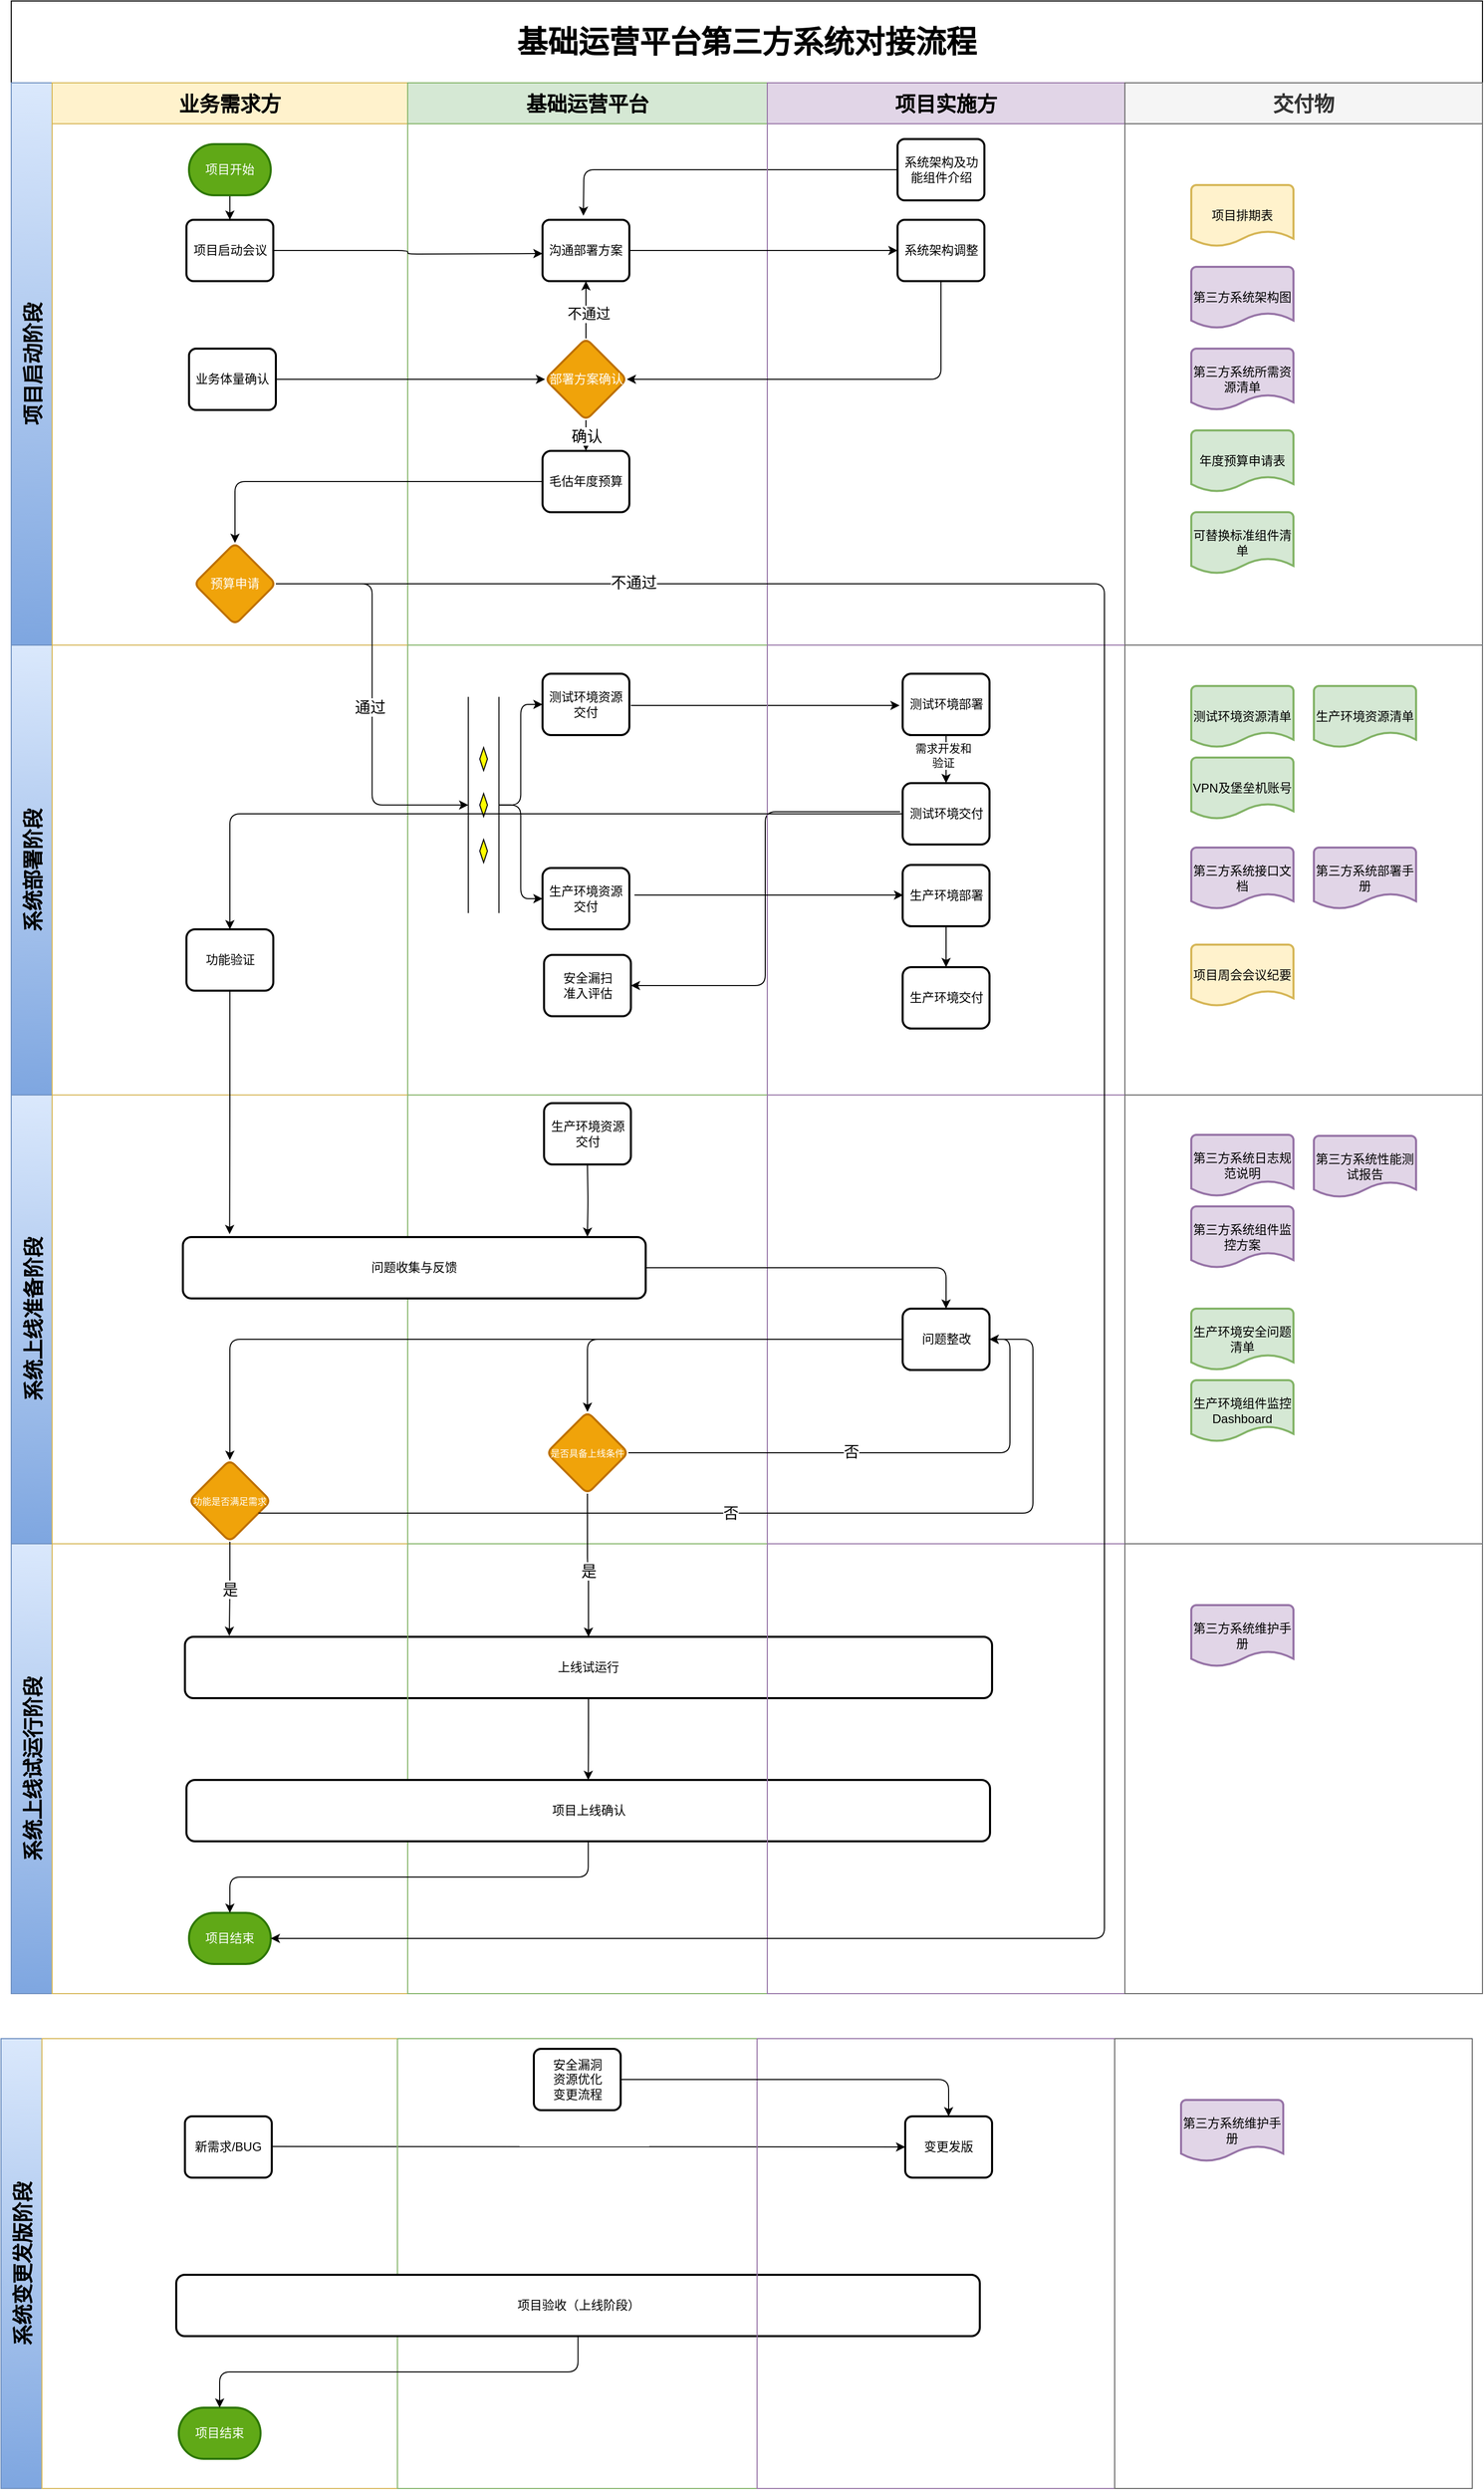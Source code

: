 <mxfile version="22.1.18" type="github" pages="3">
  <diagram name="Page-1" id="74e2e168-ea6b-b213-b513-2b3c1d86103e">
    <mxGraphModel dx="1773" dy="808" grid="1" gridSize="10" guides="1" tooltips="1" connect="1" arrows="1" fold="1" page="1" pageScale="1" pageWidth="1100" pageHeight="850" background="#ffffff" math="0" shadow="0">
      <root>
        <mxCell id="0" />
        <mxCell id="1" parent="0" />
        <mxCell id="nFZiK4tMnYkpv-_QsDiX-21" value="&lt;font style=&quot;font-size: 30px&quot;&gt;基础运营平台第三方系统对接流程&lt;/font&gt;" style="shape=table;childLayout=tableLayout;rowLines=0;columnLines=0;startSize=80;html=1;whiteSpace=wrap;collapsible=0;recursiveResize=0;expand=0;pointerEvents=0;fontStyle=1;align=center;flipH=1;flipV=0;fontSize=20;" parent="1" vertex="1">
          <mxGeometry x="380" y="267" width="1440" height="1949" as="geometry" />
        </mxCell>
        <mxCell id="nFZiK4tMnYkpv-_QsDiX-22" value="项目启动阶段" style="swimlane;horizontal=0;points=[[0,0.5],[1,0.5]];portConstraint=eastwest;startSize=40;html=1;whiteSpace=wrap;collapsible=0;recursiveResize=0;expand=0;pointerEvents=0;fontStyle=1;fillColor=#dae8fc;strokeColor=#6c8ebf;fontSize=20;gradientColor=#7ea6e0;" parent="nFZiK4tMnYkpv-_QsDiX-21" vertex="1">
          <mxGeometry y="80" width="1440" height="550" as="geometry" />
        </mxCell>
        <mxCell id="nFZiK4tMnYkpv-_QsDiX-23" value="业务需求方" style="swimlane;connectable=0;startSize=40;html=1;whiteSpace=wrap;collapsible=0;recursiveResize=0;expand=0;pointerEvents=0;fillColor=#fff2cc;strokeColor=#d6b656;fontSize=20;" parent="nFZiK4tMnYkpv-_QsDiX-22" vertex="1">
          <mxGeometry x="40" width="348" height="550" as="geometry">
            <mxRectangle width="348" height="550" as="alternateBounds" />
          </mxGeometry>
        </mxCell>
        <mxCell id="nFZiK4tMnYkpv-_QsDiX-191" style="edgeStyle=orthogonalEdgeStyle;rounded=1;orthogonalLoop=1;jettySize=auto;html=1;entryX=0.5;entryY=0;entryDx=0;entryDy=0;fontColor=#000000;" parent="nFZiK4tMnYkpv-_QsDiX-23" source="nFZiK4tMnYkpv-_QsDiX-48" target="nFZiK4tMnYkpv-_QsDiX-41" edge="1">
          <mxGeometry relative="1" as="geometry" />
        </mxCell>
        <mxCell id="nFZiK4tMnYkpv-_QsDiX-48" value="项目开始" style="strokeWidth=2;html=1;shape=mxgraph.flowchart.terminator;whiteSpace=wrap;fillColor=#60a917;strokeColor=#2D7600;fontColor=#ffffff;" parent="nFZiK4tMnYkpv-_QsDiX-23" vertex="1">
          <mxGeometry x="134" y="60" width="80" height="50" as="geometry" />
        </mxCell>
        <mxCell id="nFZiK4tMnYkpv-_QsDiX-41" value="项目启动会议" style="rounded=1;whiteSpace=wrap;html=1;absoluteArcSize=1;arcSize=14;strokeWidth=2;" parent="nFZiK4tMnYkpv-_QsDiX-23" vertex="1">
          <mxGeometry x="131.5" y="134" width="85" height="60" as="geometry" />
        </mxCell>
        <mxCell id="nFZiK4tMnYkpv-_QsDiX-82" value="业务体量确认" style="rounded=1;whiteSpace=wrap;html=1;absoluteArcSize=1;arcSize=14;strokeWidth=2;" parent="nFZiK4tMnYkpv-_QsDiX-23" vertex="1">
          <mxGeometry x="134" y="260" width="85" height="60" as="geometry" />
        </mxCell>
        <mxCell id="nFZiK4tMnYkpv-_QsDiX-99" value="预算申请" style="rhombus;whiteSpace=wrap;html=1;rounded=1;strokeWidth=2;arcSize=14;fillColor=#f0a30a;strokeColor=#BD7000;fontColor=#ffffff;" parent="nFZiK4tMnYkpv-_QsDiX-23" vertex="1">
          <mxGeometry x="139" y="450" width="80" height="80" as="geometry" />
        </mxCell>
        <mxCell id="nFZiK4tMnYkpv-_QsDiX-24" value="基础运营平台" style="swimlane;connectable=0;startSize=40;html=1;whiteSpace=wrap;collapsible=0;recursiveResize=0;expand=0;pointerEvents=0;fillColor=#d5e8d4;strokeColor=#82b366;fontSize=20;" parent="nFZiK4tMnYkpv-_QsDiX-22" vertex="1">
          <mxGeometry x="388" width="352" height="550" as="geometry">
            <mxRectangle width="352" height="550" as="alternateBounds" />
          </mxGeometry>
        </mxCell>
        <mxCell id="nFZiK4tMnYkpv-_QsDiX-86" value="确认" style="edgeStyle=orthogonalEdgeStyle;rounded=1;orthogonalLoop=1;jettySize=auto;html=1;fontSize=15;" parent="nFZiK4tMnYkpv-_QsDiX-24" source="nFZiK4tMnYkpv-_QsDiX-79" target="nFZiK4tMnYkpv-_QsDiX-85" edge="1">
          <mxGeometry relative="1" as="geometry" />
        </mxCell>
        <mxCell id="nFZiK4tMnYkpv-_QsDiX-75" value="沟通部署方案" style="rounded=1;whiteSpace=wrap;html=1;absoluteArcSize=1;arcSize=14;strokeWidth=2;" parent="nFZiK4tMnYkpv-_QsDiX-24" vertex="1">
          <mxGeometry x="132" y="134" width="85" height="60" as="geometry" />
        </mxCell>
        <mxCell id="nFZiK4tMnYkpv-_QsDiX-79" value="部署方案确认" style="rhombus;whiteSpace=wrap;html=1;rounded=1;strokeWidth=2;arcSize=14;fillColor=#f0a30a;strokeColor=#BD7000;fontColor=#ffffff;" parent="nFZiK4tMnYkpv-_QsDiX-24" vertex="1">
          <mxGeometry x="134.5" y="250" width="80" height="80" as="geometry" />
        </mxCell>
        <mxCell id="nFZiK4tMnYkpv-_QsDiX-85" value="毛估年度预算" style="whiteSpace=wrap;html=1;rounded=1;strokeWidth=2;arcSize=14;" parent="nFZiK4tMnYkpv-_QsDiX-24" vertex="1">
          <mxGeometry x="132" y="360" width="85" height="60" as="geometry" />
        </mxCell>
        <mxCell id="nK3T0smykum4zkoT3SmY-2" style="edgeStyle=orthogonalEdgeStyle;rounded=1;orthogonalLoop=1;jettySize=auto;html=1;fontSize=15;exitX=0;exitY=0.5;exitDx=0;exitDy=0;" parent="nFZiK4tMnYkpv-_QsDiX-24" source="nFZiK4tMnYkpv-_QsDiX-74" edge="1">
          <mxGeometry relative="1" as="geometry">
            <mxPoint x="172" y="130" as="targetPoint" />
            <mxPoint x="472" y="80" as="sourcePoint" />
          </mxGeometry>
        </mxCell>
        <mxCell id="nK3T0smykum4zkoT3SmY-5" style="edgeStyle=orthogonalEdgeStyle;rounded=1;orthogonalLoop=1;jettySize=auto;html=1;entryX=0.5;entryY=1;entryDx=0;entryDy=0;" parent="nFZiK4tMnYkpv-_QsDiX-24" source="nFZiK4tMnYkpv-_QsDiX-79" target="nFZiK4tMnYkpv-_QsDiX-75" edge="1">
          <mxGeometry relative="1" as="geometry">
            <mxPoint x="-88" y="220" as="sourcePoint" />
            <mxPoint x="176" y="220" as="targetPoint" />
          </mxGeometry>
        </mxCell>
        <mxCell id="nK3T0smykum4zkoT3SmY-7" value="&lt;font style=&quot;font-size: 14px;&quot;&gt;不通过&lt;/font&gt;" style="edgeLabel;html=1;align=center;verticalAlign=middle;resizable=0;points=[];" parent="nK3T0smykum4zkoT3SmY-5" vertex="1" connectable="0">
          <mxGeometry x="-0.143" y="-1" relative="1" as="geometry">
            <mxPoint x="1" as="offset" />
          </mxGeometry>
        </mxCell>
        <mxCell id="nFZiK4tMnYkpv-_QsDiX-25" value="项目实施方" style="swimlane;connectable=0;startSize=40;html=1;whiteSpace=wrap;collapsible=0;recursiveResize=0;expand=0;pointerEvents=0;fillColor=#e1d5e7;strokeColor=#9673a6;fontSize=20;" parent="nFZiK4tMnYkpv-_QsDiX-22" vertex="1">
          <mxGeometry x="740" width="350" height="550" as="geometry">
            <mxRectangle width="350" height="550" as="alternateBounds" />
          </mxGeometry>
        </mxCell>
        <mxCell id="nFZiK4tMnYkpv-_QsDiX-74" value="系统架构及功能组件介绍" style="rounded=1;whiteSpace=wrap;html=1;absoluteArcSize=1;arcSize=14;strokeWidth=2;" parent="nFZiK4tMnYkpv-_QsDiX-25" vertex="1">
          <mxGeometry x="127.5" y="55" width="85" height="60" as="geometry" />
        </mxCell>
        <mxCell id="nFZiK4tMnYkpv-_QsDiX-105" value="系统架构调整" style="rounded=1;whiteSpace=wrap;html=1;absoluteArcSize=1;arcSize=14;strokeWidth=2;" parent="nFZiK4tMnYkpv-_QsDiX-25" vertex="1">
          <mxGeometry x="127.5" y="134" width="85" height="60" as="geometry" />
        </mxCell>
        <mxCell id="nFZiK4tMnYkpv-_QsDiX-35" value="交付物" style="swimlane;connectable=0;startSize=40;html=1;whiteSpace=wrap;collapsible=0;recursiveResize=0;expand=0;pointerEvents=0;fillColor=#f5f5f5;strokeColor=#666666;fontColor=#333333;fontSize=20;" parent="nFZiK4tMnYkpv-_QsDiX-22" vertex="1">
          <mxGeometry x="1090" width="350" height="550" as="geometry">
            <mxRectangle width="350" height="550" as="alternateBounds" />
          </mxGeometry>
        </mxCell>
        <mxCell id="nFZiK4tMnYkpv-_QsDiX-62" value="第三方系统所需资源清单" style="strokeWidth=2;html=1;shape=mxgraph.flowchart.document2;whiteSpace=wrap;size=0.25;fillColor=#e1d5e7;strokeColor=#9673a6;" parent="nFZiK4tMnYkpv-_QsDiX-35" vertex="1">
          <mxGeometry x="65" y="260" width="100" height="60" as="geometry" />
        </mxCell>
        <mxCell id="nFZiK4tMnYkpv-_QsDiX-63" value="第三方系统架构图" style="strokeWidth=2;html=1;shape=mxgraph.flowchart.document2;whiteSpace=wrap;size=0.25;fillColor=#e1d5e7;strokeColor=#9673a6;" parent="nFZiK4tMnYkpv-_QsDiX-35" vertex="1">
          <mxGeometry x="65" y="180" width="100" height="60" as="geometry" />
        </mxCell>
        <mxCell id="nFZiK4tMnYkpv-_QsDiX-103" value="年度预算申请表" style="strokeWidth=2;html=1;shape=mxgraph.flowchart.document2;whiteSpace=wrap;size=0.25;fillColor=#d5e8d4;strokeColor=#82b366;" parent="nFZiK4tMnYkpv-_QsDiX-35" vertex="1">
          <mxGeometry x="65" y="340" width="100" height="60" as="geometry" />
        </mxCell>
        <mxCell id="nFZiK4tMnYkpv-_QsDiX-118" value="项目排期表" style="strokeWidth=2;html=1;shape=mxgraph.flowchart.document2;whiteSpace=wrap;size=0.25;fillColor=#fff2cc;strokeColor=#d6b656;" parent="nFZiK4tMnYkpv-_QsDiX-35" vertex="1">
          <mxGeometry x="65" y="100" width="100" height="60" as="geometry" />
        </mxCell>
        <mxCell id="nFZiK4tMnYkpv-_QsDiX-109" value="可替换标准组件清单" style="strokeWidth=2;html=1;shape=mxgraph.flowchart.document2;whiteSpace=wrap;size=0.25;fillColor=#d5e8d4;strokeColor=#82b366;" parent="nFZiK4tMnYkpv-_QsDiX-35" vertex="1">
          <mxGeometry x="65" y="420" width="100" height="60" as="geometry" />
        </mxCell>
        <mxCell id="nFZiK4tMnYkpv-_QsDiX-143" value="生产环境资源清单" style="strokeWidth=2;html=1;shape=mxgraph.flowchart.document2;whiteSpace=wrap;size=0.25;fillColor=#d5e8d4;strokeColor=#82b366;" parent="nFZiK4tMnYkpv-_QsDiX-35" vertex="1">
          <mxGeometry x="185" y="590" width="100" height="60" as="geometry" />
        </mxCell>
        <mxCell id="nFZiK4tMnYkpv-_QsDiX-140" value="测试环境资源清单" style="strokeWidth=2;html=1;shape=mxgraph.flowchart.document2;whiteSpace=wrap;size=0.25;fillColor=#d5e8d4;strokeColor=#82b366;" parent="nFZiK4tMnYkpv-_QsDiX-35" vertex="1">
          <mxGeometry x="65" y="590" width="100" height="60" as="geometry" />
        </mxCell>
        <mxCell id="nFZiK4tMnYkpv-_QsDiX-141" value="VPN及堡垒机账号" style="strokeWidth=2;html=1;shape=mxgraph.flowchart.document2;whiteSpace=wrap;size=0.25;fillColor=#d5e8d4;strokeColor=#82b366;" parent="nFZiK4tMnYkpv-_QsDiX-35" vertex="1">
          <mxGeometry x="65" y="660" width="100" height="60" as="geometry" />
        </mxCell>
        <mxCell id="nFZiK4tMnYkpv-_QsDiX-106" style="edgeStyle=orthogonalEdgeStyle;rounded=1;orthogonalLoop=1;jettySize=auto;html=1;entryX=0;entryY=0.5;entryDx=0;entryDy=0;" parent="nFZiK4tMnYkpv-_QsDiX-22" source="nFZiK4tMnYkpv-_QsDiX-75" target="nFZiK4tMnYkpv-_QsDiX-105" edge="1">
          <mxGeometry relative="1" as="geometry" />
        </mxCell>
        <mxCell id="nFZiK4tMnYkpv-_QsDiX-107" style="edgeStyle=orthogonalEdgeStyle;rounded=1;orthogonalLoop=1;jettySize=auto;html=1;exitX=0.5;exitY=1;exitDx=0;exitDy=0;entryX=1;entryY=0.5;entryDx=0;entryDy=0;" parent="nFZiK4tMnYkpv-_QsDiX-22" source="nFZiK4tMnYkpv-_QsDiX-105" target="nFZiK4tMnYkpv-_QsDiX-79" edge="1">
          <mxGeometry relative="1" as="geometry" />
        </mxCell>
        <mxCell id="nFZiK4tMnYkpv-_QsDiX-110" style="edgeStyle=orthogonalEdgeStyle;rounded=1;orthogonalLoop=1;jettySize=auto;html=1;entryX=0;entryY=0.5;entryDx=0;entryDy=0;" parent="nFZiK4tMnYkpv-_QsDiX-22" source="nFZiK4tMnYkpv-_QsDiX-82" target="nFZiK4tMnYkpv-_QsDiX-79" edge="1">
          <mxGeometry relative="1" as="geometry" />
        </mxCell>
        <mxCell id="nFZiK4tMnYkpv-_QsDiX-100" value="" style="edgeStyle=orthogonalEdgeStyle;rounded=1;orthogonalLoop=1;jettySize=auto;html=1;" parent="nFZiK4tMnYkpv-_QsDiX-22" source="nFZiK4tMnYkpv-_QsDiX-85" target="nFZiK4tMnYkpv-_QsDiX-99" edge="1">
          <mxGeometry relative="1" as="geometry" />
        </mxCell>
        <mxCell id="nFZiK4tMnYkpv-_QsDiX-26" value="系统部署阶段" style="swimlane;horizontal=0;points=[[0,0.5],[1,0.5]];portConstraint=eastwest;startSize=40;html=1;whiteSpace=wrap;collapsible=0;recursiveResize=0;expand=0;pointerEvents=0;fillColor=#dae8fc;strokeColor=#6c8ebf;fontSize=20;gradientColor=#7ea6e0;" parent="nFZiK4tMnYkpv-_QsDiX-21" vertex="1">
          <mxGeometry y="630" width="1440" height="440" as="geometry" />
        </mxCell>
        <mxCell id="nFZiK4tMnYkpv-_QsDiX-27" value="" style="swimlane;connectable=0;startSize=0;html=1;whiteSpace=wrap;collapsible=0;recursiveResize=0;expand=0;pointerEvents=0;fillColor=#fff2cc;strokeColor=#d6b656;" parent="nFZiK4tMnYkpv-_QsDiX-26" vertex="1">
          <mxGeometry x="40" width="348" height="440" as="geometry">
            <mxRectangle width="348" height="440" as="alternateBounds" />
          </mxGeometry>
        </mxCell>
        <mxCell id="nFZiK4tMnYkpv-_QsDiX-202" value="&lt;font color=&quot;#000000&quot;&gt;功能验证&lt;/font&gt;" style="whiteSpace=wrap;html=1;rounded=1;fontColor=#ffffff;strokeWidth=2;arcSize=14;fillColor=#FFFFFF;" parent="nFZiK4tMnYkpv-_QsDiX-27" vertex="1">
          <mxGeometry x="131.5" y="278" width="85" height="60" as="geometry" />
        </mxCell>
        <mxCell id="nFZiK4tMnYkpv-_QsDiX-28" value="" style="swimlane;connectable=0;startSize=0;html=1;whiteSpace=wrap;collapsible=0;recursiveResize=0;expand=0;pointerEvents=0;fillColor=#d5e8d4;strokeColor=#82b366;" parent="nFZiK4tMnYkpv-_QsDiX-26" vertex="1">
          <mxGeometry x="388" width="352" height="440" as="geometry">
            <mxRectangle width="352" height="440" as="alternateBounds" />
          </mxGeometry>
        </mxCell>
        <mxCell id="nFZiK4tMnYkpv-_QsDiX-166" value="生产环境资源交付" style="whiteSpace=wrap;html=1;rounded=1;fontColor=#000000;strokeWidth=2;arcSize=14;fillColor=#FFFFFF;" parent="nFZiK4tMnYkpv-_QsDiX-28" vertex="1">
          <mxGeometry x="133.5" y="448" width="85" height="60" as="geometry" />
        </mxCell>
        <mxCell id="nFZiK4tMnYkpv-_QsDiX-120" value="&lt;font color=&quot;#000000&quot;&gt;测试环境资源交付&lt;/font&gt;" style="whiteSpace=wrap;html=1;rounded=1;fontColor=#ffffff;strokeWidth=2;arcSize=14;fillColor=#FFFFFF;" parent="nFZiK4tMnYkpv-_QsDiX-28" vertex="1">
          <mxGeometry x="132" y="28" width="85" height="60" as="geometry" />
        </mxCell>
        <mxCell id="DgZlYpkLzkembLLZBkVC-2" style="edgeStyle=orthogonalEdgeStyle;rounded=1;orthogonalLoop=1;jettySize=auto;html=1;exitX=0.5;exitY=0;exitDx=0;exitDy=0;exitPerimeter=0;entryX=0;entryY=0.5;entryDx=0;entryDy=0;fontSize=15;fontColor=#000000;" parent="nFZiK4tMnYkpv-_QsDiX-28" source="nFZiK4tMnYkpv-_QsDiX-247" target="nFZiK4tMnYkpv-_QsDiX-120" edge="1">
          <mxGeometry relative="1" as="geometry" />
        </mxCell>
        <mxCell id="DgZlYpkLzkembLLZBkVC-3" style="edgeStyle=orthogonalEdgeStyle;rounded=1;orthogonalLoop=1;jettySize=auto;html=1;entryX=0;entryY=0.5;entryDx=0;entryDy=0;fontSize=15;fontColor=#000000;" parent="nFZiK4tMnYkpv-_QsDiX-28" source="nFZiK4tMnYkpv-_QsDiX-247" target="nFZiK4tMnYkpv-_QsDiX-144" edge="1">
          <mxGeometry relative="1" as="geometry" />
        </mxCell>
        <mxCell id="nFZiK4tMnYkpv-_QsDiX-247" value="" style="verticalLabelPosition=bottom;verticalAlign=top;html=1;shape=mxgraph.flowchart.parallel_mode;pointerEvents=1;strokeColor=#000000;fillColor=#FFFFFF;fontColor=#000000;rotation=90;" parent="nFZiK4tMnYkpv-_QsDiX-28" vertex="1">
          <mxGeometry x="-31.4" y="141.4" width="211.5" height="30" as="geometry" />
        </mxCell>
        <mxCell id="nFZiK4tMnYkpv-_QsDiX-144" value="&lt;font color=&quot;#000000&quot;&gt;生产环境资源交付&lt;/font&gt;" style="whiteSpace=wrap;html=1;rounded=1;fontColor=#ffffff;strokeWidth=2;arcSize=14;fillColor=#FFFFFF;" parent="nFZiK4tMnYkpv-_QsDiX-28" vertex="1">
          <mxGeometry x="132" y="218" width="85" height="60" as="geometry" />
        </mxCell>
        <mxCell id="KbpwUN9nBIYEaWCEx_Nc-3" style="edgeStyle=orthogonalEdgeStyle;rounded=1;orthogonalLoop=1;jettySize=auto;html=1;fontSize=15;" edge="1" parent="nFZiK4tMnYkpv-_QsDiX-28">
          <mxGeometry relative="1" as="geometry">
            <mxPoint x="481.5" y="59" as="targetPoint" />
            <mxPoint x="218.5" y="59" as="sourcePoint" />
          </mxGeometry>
        </mxCell>
        <mxCell id="KbpwUN9nBIYEaWCEx_Nc-7" value="&lt;font color=&quot;#000000&quot;&gt;安全漏扫&lt;br&gt;准入评估&lt;br&gt;&lt;/font&gt;" style="whiteSpace=wrap;html=1;rounded=1;fontColor=#ffffff;strokeWidth=2;arcSize=14;fillColor=#FFFFFF;" vertex="1" parent="nFZiK4tMnYkpv-_QsDiX-28">
          <mxGeometry x="133.5" y="303" width="85" height="60" as="geometry" />
        </mxCell>
        <mxCell id="KbpwUN9nBIYEaWCEx_Nc-9" style="edgeStyle=orthogonalEdgeStyle;rounded=1;orthogonalLoop=1;jettySize=auto;html=1;entryX=1;entryY=0.5;entryDx=0;entryDy=0;fontColor=#000000;" edge="1" parent="nFZiK4tMnYkpv-_QsDiX-28" target="KbpwUN9nBIYEaWCEx_Nc-7">
          <mxGeometry relative="1" as="geometry">
            <mxPoint x="482" y="163" as="sourcePoint" />
            <mxPoint x="302.002" y="392.68" as="targetPoint" />
            <Array as="points">
              <mxPoint x="350" y="163" />
              <mxPoint x="350" y="333" />
            </Array>
          </mxGeometry>
        </mxCell>
        <mxCell id="nFZiK4tMnYkpv-_QsDiX-29" value="" style="swimlane;connectable=0;startSize=0;html=1;whiteSpace=wrap;collapsible=0;recursiveResize=0;expand=0;pointerEvents=0;fillColor=#e1d5e7;strokeColor=#9673a6;labelBorderColor=default;" parent="nFZiK4tMnYkpv-_QsDiX-26" vertex="1">
          <mxGeometry x="740" width="350" height="440" as="geometry">
            <mxRectangle width="350" height="440" as="alternateBounds" />
          </mxGeometry>
        </mxCell>
        <mxCell id="nFZiK4tMnYkpv-_QsDiX-132" value="" style="edgeStyle=orthogonalEdgeStyle;rounded=1;orthogonalLoop=1;jettySize=auto;html=1;" parent="nFZiK4tMnYkpv-_QsDiX-29" source="nFZiK4tMnYkpv-_QsDiX-124" target="nFZiK4tMnYkpv-_QsDiX-131" edge="1">
          <mxGeometry relative="1" as="geometry" />
        </mxCell>
        <mxCell id="nK3T0smykum4zkoT3SmY-24" value="需求开发和&lt;br&gt;验证" style="edgeLabel;html=1;align=center;verticalAlign=middle;resizable=0;points=[];" parent="nFZiK4tMnYkpv-_QsDiX-132" vertex="1" connectable="0">
          <mxGeometry x="-0.15" y="-3" relative="1" as="geometry">
            <mxPoint as="offset" />
          </mxGeometry>
        </mxCell>
        <mxCell id="nFZiK4tMnYkpv-_QsDiX-131" value="&lt;font color=&quot;#000000&quot;&gt;测试环境交付&lt;/font&gt;" style="whiteSpace=wrap;html=1;rounded=1;fontColor=#ffffff;strokeWidth=2;arcSize=14;fillColor=#FFFFFF;" parent="nFZiK4tMnYkpv-_QsDiX-29" vertex="1">
          <mxGeometry x="132.5" y="135" width="85" height="60" as="geometry" />
        </mxCell>
        <mxCell id="nFZiK4tMnYkpv-_QsDiX-124" value="&lt;font color=&quot;#000000&quot;&gt;测试环境部署&lt;/font&gt;" style="whiteSpace=wrap;html=1;rounded=1;fontColor=#ffffff;strokeWidth=2;arcSize=14;fillColor=#FFFFFF;" parent="nFZiK4tMnYkpv-_QsDiX-29" vertex="1">
          <mxGeometry x="132.5" y="28" width="85" height="60" as="geometry" />
        </mxCell>
        <mxCell id="nFZiK4tMnYkpv-_QsDiX-153" value="" style="edgeStyle=orthogonalEdgeStyle;rounded=1;orthogonalLoop=1;jettySize=auto;html=1;" parent="nFZiK4tMnYkpv-_QsDiX-29" source="nFZiK4tMnYkpv-_QsDiX-146" target="nFZiK4tMnYkpv-_QsDiX-152" edge="1">
          <mxGeometry relative="1" as="geometry" />
        </mxCell>
        <mxCell id="nFZiK4tMnYkpv-_QsDiX-146" value="&lt;font color=&quot;#000000&quot;&gt;生产环境部署&lt;/font&gt;" style="whiteSpace=wrap;html=1;rounded=1;fontColor=#ffffff;strokeWidth=2;arcSize=14;fillColor=#FFFFFF;" parent="nFZiK4tMnYkpv-_QsDiX-29" vertex="1">
          <mxGeometry x="132.5" y="215" width="85" height="60" as="geometry" />
        </mxCell>
        <mxCell id="nFZiK4tMnYkpv-_QsDiX-152" value="&lt;font color=&quot;#000000&quot;&gt;生产环境交付&lt;/font&gt;" style="whiteSpace=wrap;html=1;rounded=1;fontColor=#ffffff;strokeWidth=2;arcSize=14;fillColor=#FFFFFF;" parent="nFZiK4tMnYkpv-_QsDiX-29" vertex="1">
          <mxGeometry x="132.5" y="315" width="85" height="60" as="geometry" />
        </mxCell>
        <mxCell id="KbpwUN9nBIYEaWCEx_Nc-5" style="edgeStyle=orthogonalEdgeStyle;rounded=1;orthogonalLoop=1;jettySize=auto;html=1;fontSize=15;" edge="1" parent="nFZiK4tMnYkpv-_QsDiX-29">
          <mxGeometry relative="1" as="geometry">
            <mxPoint x="133" y="244.5" as="targetPoint" />
            <mxPoint x="-130" y="244.5" as="sourcePoint" />
          </mxGeometry>
        </mxCell>
        <mxCell id="nFZiK4tMnYkpv-_QsDiX-36" style="swimlane;connectable=0;startSize=0;html=1;whiteSpace=wrap;collapsible=0;recursiveResize=0;expand=0;pointerEvents=0;fillColor=#f5f5f5;strokeColor=#666666;fontColor=#333333;" parent="nFZiK4tMnYkpv-_QsDiX-26" vertex="1">
          <mxGeometry x="1090" width="350" height="440" as="geometry">
            <mxRectangle width="350" height="440" as="alternateBounds" />
          </mxGeometry>
        </mxCell>
        <mxCell id="nFZiK4tMnYkpv-_QsDiX-248" value="项目周会会议纪要" style="strokeWidth=2;html=1;shape=mxgraph.flowchart.document2;whiteSpace=wrap;size=0.25;fillColor=#fff2cc;strokeColor=#d6b656;" parent="nFZiK4tMnYkpv-_QsDiX-36" vertex="1">
          <mxGeometry x="65" y="293" width="100" height="60" as="geometry" />
        </mxCell>
        <mxCell id="nFZiK4tMnYkpv-_QsDiX-142" value="第三方系统接口文档" style="strokeWidth=2;html=1;shape=mxgraph.flowchart.document2;whiteSpace=wrap;size=0.25;fillColor=#e1d5e7;strokeColor=#9673a6;" parent="nFZiK4tMnYkpv-_QsDiX-36" vertex="1">
          <mxGeometry x="65" y="198" width="100" height="60" as="geometry" />
        </mxCell>
        <mxCell id="nFZiK4tMnYkpv-_QsDiX-151" value="第三方系统部署手册" style="strokeWidth=2;html=1;shape=mxgraph.flowchart.document2;whiteSpace=wrap;size=0.25;fillColor=#e1d5e7;strokeColor=#9673a6;" parent="nFZiK4tMnYkpv-_QsDiX-36" vertex="1">
          <mxGeometry x="185" y="198" width="100" height="60" as="geometry" />
        </mxCell>
        <mxCell id="nFZiK4tMnYkpv-_QsDiX-250" value="第三方系统性能测试报告" style="strokeWidth=2;html=1;shape=mxgraph.flowchart.document2;whiteSpace=wrap;size=0.25;fillColor=#e1d5e7;strokeColor=#9673a6;" parent="nFZiK4tMnYkpv-_QsDiX-36" vertex="1">
          <mxGeometry x="185" y="480" width="100" height="60" as="geometry" />
        </mxCell>
        <mxCell id="nFZiK4tMnYkpv-_QsDiX-204" style="edgeStyle=orthogonalEdgeStyle;rounded=1;orthogonalLoop=1;jettySize=auto;html=1;entryX=0.5;entryY=0;entryDx=0;entryDy=0;fontColor=#000000;" parent="nFZiK4tMnYkpv-_QsDiX-26" source="nFZiK4tMnYkpv-_QsDiX-131" target="nFZiK4tMnYkpv-_QsDiX-202" edge="1">
          <mxGeometry relative="1" as="geometry" />
        </mxCell>
        <mxCell id="nFZiK4tMnYkpv-_QsDiX-30" value="系统上线准备阶段" style="swimlane;horizontal=0;points=[[0,0.5],[1,0.5]];portConstraint=eastwest;startSize=40;html=1;whiteSpace=wrap;collapsible=0;recursiveResize=0;expand=0;pointerEvents=0;fillColor=#dae8fc;strokeColor=#6c8ebf;fontSize=20;gradientColor=#7ea6e0;" parent="nFZiK4tMnYkpv-_QsDiX-21" vertex="1">
          <mxGeometry y="1070" width="1440" height="439" as="geometry" />
        </mxCell>
        <mxCell id="nFZiK4tMnYkpv-_QsDiX-31" value="" style="swimlane;connectable=0;startSize=0;html=1;whiteSpace=wrap;collapsible=0;recursiveResize=0;expand=0;pointerEvents=0;fillColor=#fff2cc;strokeColor=#d6b656;" parent="nFZiK4tMnYkpv-_QsDiX-30" vertex="1">
          <mxGeometry x="40" width="348" height="439" as="geometry">
            <mxRectangle width="348" height="439" as="alternateBounds" />
          </mxGeometry>
        </mxCell>
        <mxCell id="nFZiK4tMnYkpv-_QsDiX-226" value="&lt;font style=&quot;font-size: 9px&quot;&gt;功能是否满足需求&lt;/font&gt;" style="rhombus;whiteSpace=wrap;html=1;rounded=1;strokeWidth=2;fillColor=#f0a30a;arcSize=14;strokeColor=#BD7000;fontColor=#ffffff;" parent="nFZiK4tMnYkpv-_QsDiX-31" vertex="1">
          <mxGeometry x="134" y="357" width="80" height="80" as="geometry" />
        </mxCell>
        <mxCell id="nFZiK4tMnYkpv-_QsDiX-32" value="" style="swimlane;connectable=0;startSize=0;html=1;whiteSpace=wrap;collapsible=0;recursiveResize=0;expand=0;pointerEvents=0;fillColor=#d5e8d4;strokeColor=#82b366;" parent="nFZiK4tMnYkpv-_QsDiX-30" vertex="1">
          <mxGeometry x="388" width="352" height="439" as="geometry">
            <mxRectangle width="352" height="439" as="alternateBounds" />
          </mxGeometry>
        </mxCell>
        <mxCell id="nFZiK4tMnYkpv-_QsDiX-207" value="&lt;font color=&quot;#000000&quot;&gt;问题收集与反馈&lt;/font&gt;" style="whiteSpace=wrap;html=1;rounded=1;fontColor=#ffffff;strokeWidth=2;arcSize=14;fillColor=#FFFFFF;" parent="nFZiK4tMnYkpv-_QsDiX-32" vertex="1">
          <mxGeometry x="-220" y="139" width="453" height="60" as="geometry" />
        </mxCell>
        <mxCell id="nFZiK4tMnYkpv-_QsDiX-175" value="&lt;font style=&quot;font-size: 9px&quot;&gt;是否具备上线条件&lt;/font&gt;" style="rhombus;whiteSpace=wrap;html=1;rounded=1;strokeWidth=2;fillColor=#f0a30a;arcSize=14;strokeColor=#BD7000;fontColor=#ffffff;" parent="nFZiK4tMnYkpv-_QsDiX-32" vertex="1">
          <mxGeometry x="136" y="310" width="80" height="80" as="geometry" />
        </mxCell>
        <mxCell id="nFZiK4tMnYkpv-_QsDiX-33" value="" style="swimlane;connectable=0;startSize=0;html=1;whiteSpace=wrap;collapsible=0;recursiveResize=0;expand=0;pointerEvents=0;fillColor=#e1d5e7;strokeColor=#9673a6;" parent="nFZiK4tMnYkpv-_QsDiX-30" vertex="1">
          <mxGeometry x="740" width="350" height="439" as="geometry">
            <mxRectangle width="350" height="439" as="alternateBounds" />
          </mxGeometry>
        </mxCell>
        <mxCell id="nFZiK4tMnYkpv-_QsDiX-218" value="&lt;font color=&quot;#000000&quot;&gt;问题整改&lt;/font&gt;" style="whiteSpace=wrap;html=1;rounded=1;fontColor=#ffffff;strokeWidth=2;arcSize=14;fillColor=#FFFFFF;" parent="nFZiK4tMnYkpv-_QsDiX-33" vertex="1">
          <mxGeometry x="132.5" y="209" width="85" height="60" as="geometry" />
        </mxCell>
        <mxCell id="nFZiK4tMnYkpv-_QsDiX-37" style="swimlane;connectable=0;startSize=0;html=1;whiteSpace=wrap;collapsible=0;recursiveResize=0;expand=0;pointerEvents=0;fillColor=#f5f5f5;strokeColor=#666666;fontColor=#333333;" parent="nFZiK4tMnYkpv-_QsDiX-30" vertex="1">
          <mxGeometry x="1090" width="350" height="439" as="geometry">
            <mxRectangle width="350" height="439" as="alternateBounds" />
          </mxGeometry>
        </mxCell>
        <mxCell id="nFZiK4tMnYkpv-_QsDiX-249" value="第三方系统日志规范说明" style="strokeWidth=2;html=1;shape=mxgraph.flowchart.document2;whiteSpace=wrap;size=0.25;fillColor=#e1d5e7;strokeColor=#9673a6;" parent="nFZiK4tMnYkpv-_QsDiX-37" vertex="1">
          <mxGeometry x="65" y="39" width="100" height="60" as="geometry" />
        </mxCell>
        <mxCell id="nFZiK4tMnYkpv-_QsDiX-251" value="第三方系统组件监控方案" style="strokeWidth=2;html=1;shape=mxgraph.flowchart.document2;whiteSpace=wrap;size=0.25;fillColor=#e1d5e7;strokeColor=#9673a6;" parent="nFZiK4tMnYkpv-_QsDiX-37" vertex="1">
          <mxGeometry x="65" y="109" width="100" height="60" as="geometry" />
        </mxCell>
        <mxCell id="nFZiK4tMnYkpv-_QsDiX-149" value="生产环境安全问题清单" style="strokeWidth=2;html=1;shape=mxgraph.flowchart.document2;whiteSpace=wrap;size=0.25;fillColor=#d5e8d4;strokeColor=#82b366;" parent="nFZiK4tMnYkpv-_QsDiX-37" vertex="1">
          <mxGeometry x="65" y="209" width="100" height="60" as="geometry" />
        </mxCell>
        <mxCell id="nFZiK4tMnYkpv-_QsDiX-150" value="生产环境组件监控Dashboard" style="strokeWidth=2;html=1;shape=mxgraph.flowchart.document2;whiteSpace=wrap;size=0.25;fillColor=#d5e8d4;strokeColor=#82b366;" parent="nFZiK4tMnYkpv-_QsDiX-37" vertex="1">
          <mxGeometry x="65" y="279" width="100" height="60" as="geometry" />
        </mxCell>
        <mxCell id="nFZiK4tMnYkpv-_QsDiX-219" style="edgeStyle=orthogonalEdgeStyle;rounded=1;orthogonalLoop=1;jettySize=auto;html=1;fontColor=#000000;" parent="nFZiK4tMnYkpv-_QsDiX-30" source="nFZiK4tMnYkpv-_QsDiX-207" target="nFZiK4tMnYkpv-_QsDiX-218" edge="1">
          <mxGeometry relative="1" as="geometry" />
        </mxCell>
        <mxCell id="nFZiK4tMnYkpv-_QsDiX-222" style="edgeStyle=orthogonalEdgeStyle;rounded=1;orthogonalLoop=1;jettySize=auto;html=1;entryX=0.5;entryY=0;entryDx=0;entryDy=0;fontColor=#000000;" parent="nFZiK4tMnYkpv-_QsDiX-30" source="nFZiK4tMnYkpv-_QsDiX-218" target="nFZiK4tMnYkpv-_QsDiX-175" edge="1">
          <mxGeometry relative="1" as="geometry" />
        </mxCell>
        <mxCell id="nFZiK4tMnYkpv-_QsDiX-224" style="edgeStyle=orthogonalEdgeStyle;rounded=1;orthogonalLoop=1;jettySize=auto;html=1;entryX=1;entryY=0.5;entryDx=0;entryDy=0;fontColor=#000000;" parent="nFZiK4tMnYkpv-_QsDiX-30" source="nFZiK4tMnYkpv-_QsDiX-175" target="nFZiK4tMnYkpv-_QsDiX-218" edge="1">
          <mxGeometry relative="1" as="geometry" />
        </mxCell>
        <mxCell id="nFZiK4tMnYkpv-_QsDiX-225" value="否" style="edgeLabel;html=1;align=center;verticalAlign=middle;resizable=0;points=[];fontColor=#000000;fontSize=15;" parent="nFZiK4tMnYkpv-_QsDiX-224" vertex="1" connectable="0">
          <mxGeometry x="-0.136" y="2" relative="1" as="geometry">
            <mxPoint as="offset" />
          </mxGeometry>
        </mxCell>
        <mxCell id="nFZiK4tMnYkpv-_QsDiX-227" style="edgeStyle=orthogonalEdgeStyle;rounded=1;orthogonalLoop=1;jettySize=auto;html=1;entryX=0.5;entryY=0;entryDx=0;entryDy=0;fontColor=#000000;" parent="nFZiK4tMnYkpv-_QsDiX-30" source="nFZiK4tMnYkpv-_QsDiX-218" target="nFZiK4tMnYkpv-_QsDiX-226" edge="1">
          <mxGeometry relative="1" as="geometry" />
        </mxCell>
        <mxCell id="nFZiK4tMnYkpv-_QsDiX-231" style="edgeStyle=orthogonalEdgeStyle;rounded=1;orthogonalLoop=1;jettySize=auto;html=1;entryX=1;entryY=0.5;entryDx=0;entryDy=0;fontColor=#000000;" parent="nFZiK4tMnYkpv-_QsDiX-30" source="nFZiK4tMnYkpv-_QsDiX-226" target="nFZiK4tMnYkpv-_QsDiX-218" edge="1">
          <mxGeometry relative="1" as="geometry">
            <Array as="points">
              <mxPoint x="1000" y="409" />
              <mxPoint x="1000" y="239" />
            </Array>
          </mxGeometry>
        </mxCell>
        <mxCell id="nFZiK4tMnYkpv-_QsDiX-232" value="否" style="edgeLabel;html=1;align=center;verticalAlign=middle;resizable=0;points=[];fontColor=#000000;fontSize=15;" parent="nFZiK4tMnYkpv-_QsDiX-231" vertex="1" connectable="0">
          <mxGeometry x="-0.048" y="1" relative="1" as="geometry">
            <mxPoint as="offset" />
          </mxGeometry>
        </mxCell>
        <mxCell id="nFZiK4tMnYkpv-_QsDiX-42" value="系统上线试运行阶段" style="swimlane;horizontal=0;points=[[0,0.5],[1,0.5]];portConstraint=eastwest;startSize=40;html=1;whiteSpace=wrap;collapsible=0;recursiveResize=0;expand=0;pointerEvents=0;fillColor=#dae8fc;strokeColor=#6c8ebf;fontSize=20;gradientColor=#7ea6e0;" parent="nFZiK4tMnYkpv-_QsDiX-21" vertex="1">
          <mxGeometry y="1509" width="1440" height="440" as="geometry" />
        </mxCell>
        <mxCell id="nFZiK4tMnYkpv-_QsDiX-43" style="swimlane;connectable=0;startSize=0;html=1;whiteSpace=wrap;collapsible=0;recursiveResize=0;expand=0;pointerEvents=0;fillColor=#fff2cc;strokeColor=#d6b656;" parent="nFZiK4tMnYkpv-_QsDiX-42" vertex="1">
          <mxGeometry x="40" width="348" height="440" as="geometry">
            <mxRectangle width="348" height="440" as="alternateBounds" />
          </mxGeometry>
        </mxCell>
        <mxCell id="nFZiK4tMnYkpv-_QsDiX-239" value="&lt;font color=&quot;#000000&quot;&gt;上线试运行&lt;/font&gt;" style="whiteSpace=wrap;html=1;rounded=1;fontColor=#ffffff;strokeWidth=2;arcSize=14;fillColor=#FFFFFF;" parent="nFZiK4tMnYkpv-_QsDiX-43" vertex="1">
          <mxGeometry x="130" y="91" width="790" height="60" as="geometry" />
        </mxCell>
        <mxCell id="nFZiK4tMnYkpv-_QsDiX-89" value="项目结束" style="strokeWidth=2;html=1;shape=mxgraph.flowchart.terminator;whiteSpace=wrap;fillColor=#60a917;strokeColor=#2D7600;fontColor=#ffffff;" parent="nFZiK4tMnYkpv-_QsDiX-43" vertex="1">
          <mxGeometry x="134" y="361" width="80" height="50" as="geometry" />
        </mxCell>
        <mxCell id="nFZiK4tMnYkpv-_QsDiX-44" style="swimlane;connectable=0;startSize=0;html=1;whiteSpace=wrap;collapsible=0;recursiveResize=0;expand=0;pointerEvents=0;fillColor=#d5e8d4;strokeColor=#82b366;" parent="nFZiK4tMnYkpv-_QsDiX-42" vertex="1">
          <mxGeometry x="388" width="352" height="440" as="geometry">
            <mxRectangle width="352" height="440" as="alternateBounds" />
          </mxGeometry>
        </mxCell>
        <mxCell id="nFZiK4tMnYkpv-_QsDiX-272" value="&lt;font color=&quot;#000000&quot;&gt;项目上线确认&lt;/font&gt;" style="whiteSpace=wrap;html=1;rounded=1;fontColor=#ffffff;strokeWidth=2;arcSize=14;fillColor=#FFFFFF;" parent="nFZiK4tMnYkpv-_QsDiX-44" vertex="1">
          <mxGeometry x="-216.5" y="231" width="786.5" height="60" as="geometry" />
        </mxCell>
        <mxCell id="nFZiK4tMnYkpv-_QsDiX-45" style="swimlane;connectable=0;startSize=0;html=1;whiteSpace=wrap;collapsible=0;recursiveResize=0;expand=0;pointerEvents=0;fillColor=#e1d5e7;strokeColor=#9673a6;" parent="nFZiK4tMnYkpv-_QsDiX-42" vertex="1">
          <mxGeometry x="740" width="350" height="440" as="geometry">
            <mxRectangle width="350" height="440" as="alternateBounds" />
          </mxGeometry>
        </mxCell>
        <mxCell id="nFZiK4tMnYkpv-_QsDiX-46" style="swimlane;connectable=0;startSize=0;html=1;whiteSpace=wrap;collapsible=0;recursiveResize=0;expand=0;pointerEvents=0;fillColor=#f5f5f5;strokeColor=#666666;fontColor=#333333;" parent="nFZiK4tMnYkpv-_QsDiX-42" vertex="1">
          <mxGeometry x="1090" width="350" height="440" as="geometry">
            <mxRectangle width="350" height="440" as="alternateBounds" />
          </mxGeometry>
        </mxCell>
        <mxCell id="nFZiK4tMnYkpv-_QsDiX-252" value="第三方系统维护手册" style="strokeWidth=2;html=1;shape=mxgraph.flowchart.document2;whiteSpace=wrap;size=0.25;fillColor=#e1d5e7;strokeColor=#9673a6;" parent="nFZiK4tMnYkpv-_QsDiX-46" vertex="1">
          <mxGeometry x="65" y="60" width="100" height="60" as="geometry" />
        </mxCell>
        <mxCell id="nFZiK4tMnYkpv-_QsDiX-275" style="edgeStyle=orthogonalEdgeStyle;rounded=1;orthogonalLoop=1;jettySize=auto;html=1;entryX=0.5;entryY=0;entryDx=0;entryDy=0;fontSize=15;fontColor=#000000;" parent="nFZiK4tMnYkpv-_QsDiX-42" source="nFZiK4tMnYkpv-_QsDiX-239" target="nFZiK4tMnYkpv-_QsDiX-272" edge="1">
          <mxGeometry relative="1" as="geometry" />
        </mxCell>
        <mxCell id="nFZiK4tMnYkpv-_QsDiX-277" style="edgeStyle=orthogonalEdgeStyle;rounded=1;orthogonalLoop=1;jettySize=auto;html=1;entryX=0.5;entryY=0;entryDx=0;entryDy=0;entryPerimeter=0;fontSize=15;fontColor=#000000;" parent="nFZiK4tMnYkpv-_QsDiX-42" source="nFZiK4tMnYkpv-_QsDiX-272" target="nFZiK4tMnYkpv-_QsDiX-89" edge="1">
          <mxGeometry relative="1" as="geometry" />
        </mxCell>
        <mxCell id="nFZiK4tMnYkpv-_QsDiX-209" style="edgeStyle=orthogonalEdgeStyle;rounded=1;orthogonalLoop=1;jettySize=auto;html=1;entryX=0.874;entryY=-0.022;entryDx=0;entryDy=0;entryPerimeter=0;fontColor=#000000;" parent="nFZiK4tMnYkpv-_QsDiX-21" edge="1">
          <mxGeometry relative="1" as="geometry">
            <mxPoint x="564" y="1139" as="sourcePoint" />
            <mxPoint x="563.922" y="1208.68" as="targetPoint" />
          </mxGeometry>
        </mxCell>
        <mxCell id="nFZiK4tMnYkpv-_QsDiX-223" style="edgeStyle=orthogonalEdgeStyle;rounded=1;orthogonalLoop=1;jettySize=auto;html=1;entryX=0.101;entryY=-0.048;entryDx=0;entryDy=0;entryPerimeter=0;fontColor=#000000;" parent="nFZiK4tMnYkpv-_QsDiX-21" source="nFZiK4tMnYkpv-_QsDiX-202" target="nFZiK4tMnYkpv-_QsDiX-207" edge="1">
          <mxGeometry relative="1" as="geometry" />
        </mxCell>
        <mxCell id="nFZiK4tMnYkpv-_QsDiX-256" style="edgeStyle=orthogonalEdgeStyle;rounded=1;orthogonalLoop=1;jettySize=auto;html=1;entryX=1;entryY=0.5;entryDx=0;entryDy=0;entryPerimeter=0;fontSize=20;fontColor=#000000;" parent="nFZiK4tMnYkpv-_QsDiX-21" source="nFZiK4tMnYkpv-_QsDiX-99" target="nFZiK4tMnYkpv-_QsDiX-89" edge="1">
          <mxGeometry relative="1" as="geometry">
            <Array as="points">
              <mxPoint x="1070" y="570" />
              <mxPoint x="1070" y="1895" />
            </Array>
          </mxGeometry>
        </mxCell>
        <mxCell id="nFZiK4tMnYkpv-_QsDiX-257" value="不通过" style="edgeLabel;html=1;align=center;verticalAlign=middle;resizable=0;points=[];fontSize=15;fontColor=#000000;" parent="nFZiK4tMnYkpv-_QsDiX-256" vertex="1" connectable="0">
          <mxGeometry x="-0.763" y="2" relative="1" as="geometry">
            <mxPoint as="offset" />
          </mxGeometry>
        </mxCell>
        <mxCell id="nFZiK4tMnYkpv-_QsDiX-267" style="edgeStyle=orthogonalEdgeStyle;rounded=1;orthogonalLoop=1;jettySize=auto;html=1;entryX=0.055;entryY=-0.015;entryDx=0;entryDy=0;entryPerimeter=0;fontSize=15;fontColor=#000000;" parent="nFZiK4tMnYkpv-_QsDiX-21" source="nFZiK4tMnYkpv-_QsDiX-226" target="nFZiK4tMnYkpv-_QsDiX-239" edge="1">
          <mxGeometry relative="1" as="geometry" />
        </mxCell>
        <mxCell id="nFZiK4tMnYkpv-_QsDiX-269" value="是" style="edgeLabel;html=1;align=center;verticalAlign=middle;resizable=0;points=[];fontSize=15;fontColor=#000000;" parent="nFZiK4tMnYkpv-_QsDiX-267" vertex="1" connectable="0">
          <mxGeometry x="0.01" y="1" relative="1" as="geometry">
            <mxPoint x="-1" y="-1" as="offset" />
          </mxGeometry>
        </mxCell>
        <mxCell id="nFZiK4tMnYkpv-_QsDiX-274" style="edgeStyle=orthogonalEdgeStyle;rounded=1;orthogonalLoop=1;jettySize=auto;html=1;fontSize=15;fontColor=#000000;" parent="nFZiK4tMnYkpv-_QsDiX-21" source="nFZiK4tMnYkpv-_QsDiX-175" target="nFZiK4tMnYkpv-_QsDiX-239" edge="1">
          <mxGeometry relative="1" as="geometry" />
        </mxCell>
        <mxCell id="nFZiK4tMnYkpv-_QsDiX-276" value="是" style="edgeLabel;html=1;align=center;verticalAlign=middle;resizable=0;points=[];fontSize=15;fontColor=#000000;" parent="nFZiK4tMnYkpv-_QsDiX-274" vertex="1" connectable="0">
          <mxGeometry x="0.07" relative="1" as="geometry">
            <mxPoint as="offset" />
          </mxGeometry>
        </mxCell>
        <mxCell id="DgZlYpkLzkembLLZBkVC-1" style="edgeStyle=orthogonalEdgeStyle;rounded=1;orthogonalLoop=1;jettySize=auto;html=1;entryX=0.5;entryY=1;entryDx=0;entryDy=0;entryPerimeter=0;fontSize=15;fontColor=#000000;" parent="nFZiK4tMnYkpv-_QsDiX-21" source="nFZiK4tMnYkpv-_QsDiX-99" target="nFZiK4tMnYkpv-_QsDiX-247" edge="1">
          <mxGeometry relative="1" as="geometry" />
        </mxCell>
        <mxCell id="OUow2rNCJdSkcb3adKRU-1" value="通过" style="edgeLabel;html=1;align=center;verticalAlign=middle;resizable=0;points=[];fontSize=15;fontColor=#000000;" parent="DgZlYpkLzkembLLZBkVC-1" vertex="1" connectable="0">
          <mxGeometry x="0.056" y="-2" relative="1" as="geometry">
            <mxPoint as="offset" />
          </mxGeometry>
        </mxCell>
        <mxCell id="LwplRj9utpd_hrLKcr8W-1" style="edgeStyle=orthogonalEdgeStyle;rounded=1;orthogonalLoop=1;jettySize=auto;html=1;fontSize=15;" parent="1" source="nFZiK4tMnYkpv-_QsDiX-41" edge="1">
          <mxGeometry relative="1" as="geometry">
            <mxPoint x="900" y="514" as="targetPoint" />
          </mxGeometry>
        </mxCell>
        <mxCell id="nK3T0smykum4zkoT3SmY-8" value="系统变更发版阶段" style="swimlane;horizontal=0;points=[[0,0.5],[1,0.5]];portConstraint=eastwest;startSize=40;html=1;whiteSpace=wrap;collapsible=0;recursiveResize=0;expand=0;pointerEvents=0;fillColor=#dae8fc;strokeColor=#6c8ebf;fontSize=20;gradientColor=#7ea6e0;" parent="1" vertex="1">
          <mxGeometry x="370" y="2260" width="1440" height="440" as="geometry" />
        </mxCell>
        <mxCell id="nK3T0smykum4zkoT3SmY-9" style="swimlane;connectable=0;startSize=0;html=1;whiteSpace=wrap;collapsible=0;recursiveResize=0;expand=0;pointerEvents=0;fillColor=#fff2cc;strokeColor=#d6b656;" parent="nK3T0smykum4zkoT3SmY-8" vertex="1">
          <mxGeometry x="40" width="348" height="440" as="geometry">
            <mxRectangle width="348" height="440" as="alternateBounds" />
          </mxGeometry>
        </mxCell>
        <mxCell id="nK3T0smykum4zkoT3SmY-11" value="项目结束" style="strokeWidth=2;html=1;shape=mxgraph.flowchart.terminator;whiteSpace=wrap;fillColor=#60a917;strokeColor=#2D7600;fontColor=#ffffff;" parent="nK3T0smykum4zkoT3SmY-9" vertex="1">
          <mxGeometry x="134" y="361" width="80" height="50" as="geometry" />
        </mxCell>
        <mxCell id="nK3T0smykum4zkoT3SmY-19" value="新需求/BUG" style="rounded=1;whiteSpace=wrap;html=1;absoluteArcSize=1;arcSize=14;strokeWidth=2;" parent="nK3T0smykum4zkoT3SmY-9" vertex="1">
          <mxGeometry x="140" y="76" width="85" height="60" as="geometry" />
        </mxCell>
        <mxCell id="nK3T0smykum4zkoT3SmY-21" style="edgeStyle=orthogonalEdgeStyle;rounded=1;orthogonalLoop=1;jettySize=auto;html=1;entryX=0;entryY=0.5;entryDx=0;entryDy=0;" parent="nK3T0smykum4zkoT3SmY-9" target="nK3T0smykum4zkoT3SmY-20" edge="1">
          <mxGeometry relative="1" as="geometry">
            <mxPoint x="225" y="105.5" as="sourcePoint" />
            <mxPoint x="489" y="105.5" as="targetPoint" />
          </mxGeometry>
        </mxCell>
        <mxCell id="nK3T0smykum4zkoT3SmY-12" style="swimlane;connectable=0;startSize=0;html=1;whiteSpace=wrap;collapsible=0;recursiveResize=0;expand=0;pointerEvents=0;fillColor=#d5e8d4;strokeColor=#82b366;" parent="nK3T0smykum4zkoT3SmY-8" vertex="1">
          <mxGeometry x="388" width="352" height="440" as="geometry">
            <mxRectangle width="352" height="440" as="alternateBounds" />
          </mxGeometry>
        </mxCell>
        <mxCell id="nK3T0smykum4zkoT3SmY-13" value="&lt;font color=&quot;#000000&quot;&gt;项目验收（上线阶段）&lt;/font&gt;" style="whiteSpace=wrap;html=1;rounded=1;fontColor=#ffffff;strokeWidth=2;arcSize=14;fillColor=#FFFFFF;" parent="nK3T0smykum4zkoT3SmY-12" vertex="1">
          <mxGeometry x="-216.5" y="231" width="786.5" height="60" as="geometry" />
        </mxCell>
        <mxCell id="nK3T0smykum4zkoT3SmY-22" value="安全漏洞&lt;br&gt;资源优化&lt;br&gt;变更流程" style="rounded=1;whiteSpace=wrap;html=1;absoluteArcSize=1;arcSize=14;strokeWidth=2;" parent="nK3T0smykum4zkoT3SmY-12" vertex="1">
          <mxGeometry x="133.5" y="10" width="85" height="60" as="geometry" />
        </mxCell>
        <mxCell id="nK3T0smykum4zkoT3SmY-14" style="swimlane;connectable=0;startSize=0;html=1;whiteSpace=wrap;collapsible=0;recursiveResize=0;expand=0;pointerEvents=0;fillColor=#e1d5e7;strokeColor=#9673a6;" parent="nK3T0smykum4zkoT3SmY-8" vertex="1">
          <mxGeometry x="740" width="350" height="440" as="geometry">
            <mxRectangle width="350" height="440" as="alternateBounds" />
          </mxGeometry>
        </mxCell>
        <mxCell id="nK3T0smykum4zkoT3SmY-20" value="变更发版" style="rounded=1;whiteSpace=wrap;html=1;absoluteArcSize=1;arcSize=14;strokeWidth=2;" parent="nK3T0smykum4zkoT3SmY-14" vertex="1">
          <mxGeometry x="145" y="76" width="85" height="60" as="geometry" />
        </mxCell>
        <mxCell id="nK3T0smykum4zkoT3SmY-15" style="swimlane;connectable=0;startSize=0;html=1;whiteSpace=wrap;collapsible=0;recursiveResize=0;expand=0;pointerEvents=0;fillColor=#f5f5f5;strokeColor=#666666;fontColor=#333333;" parent="nK3T0smykum4zkoT3SmY-8" vertex="1">
          <mxGeometry x="1090" width="350" height="440" as="geometry">
            <mxRectangle width="350" height="440" as="alternateBounds" />
          </mxGeometry>
        </mxCell>
        <mxCell id="nK3T0smykum4zkoT3SmY-16" value="第三方系统维护手册" style="strokeWidth=2;html=1;shape=mxgraph.flowchart.document2;whiteSpace=wrap;size=0.25;fillColor=#e1d5e7;strokeColor=#9673a6;" parent="nK3T0smykum4zkoT3SmY-15" vertex="1">
          <mxGeometry x="65" y="60" width="100" height="60" as="geometry" />
        </mxCell>
        <mxCell id="nK3T0smykum4zkoT3SmY-18" style="edgeStyle=orthogonalEdgeStyle;rounded=1;orthogonalLoop=1;jettySize=auto;html=1;entryX=0.5;entryY=0;entryDx=0;entryDy=0;entryPerimeter=0;fontSize=15;fontColor=#000000;" parent="nK3T0smykum4zkoT3SmY-8" source="nK3T0smykum4zkoT3SmY-13" target="nK3T0smykum4zkoT3SmY-11" edge="1">
          <mxGeometry relative="1" as="geometry" />
        </mxCell>
        <mxCell id="nK3T0smykum4zkoT3SmY-23" style="edgeStyle=orthogonalEdgeStyle;rounded=1;orthogonalLoop=1;jettySize=auto;html=1;exitX=1;exitY=0.5;exitDx=0;exitDy=0;" parent="nK3T0smykum4zkoT3SmY-8" source="nK3T0smykum4zkoT3SmY-22" target="nK3T0smykum4zkoT3SmY-20" edge="1">
          <mxGeometry relative="1" as="geometry">
            <mxPoint x="275" y="115.5" as="sourcePoint" />
            <mxPoint x="895" y="116" as="targetPoint" />
          </mxGeometry>
        </mxCell>
      </root>
    </mxGraphModel>
  </diagram>
  <diagram id="r3uk3rJaKT0iphzHhcNI" name="第 2 页">
    <mxGraphModel dx="1434" dy="758" grid="1" gridSize="10" guides="1" tooltips="1" connect="1" arrows="1" fold="1" page="1" pageScale="1" pageWidth="1100" pageHeight="850" math="0" shadow="0">
      <root>
        <mxCell id="WNtmja-gJwcyl_CAXPE7-0" />
        <mxCell id="WNtmja-gJwcyl_CAXPE7-1" parent="WNtmja-gJwcyl_CAXPE7-0" />
        <mxCell id="WNtmja-gJwcyl_CAXPE7-2" value="&lt;font style=&quot;font-size: 30px&quot;&gt;基础运营平台第三方系统部署阶段详细流程&lt;/font&gt;" style="shape=table;childLayout=tableLayout;rowLines=0;columnLines=0;startSize=80;html=1;whiteSpace=wrap;collapsible=0;recursiveResize=0;expand=0;pointerEvents=0;fontStyle=1;align=center;flipH=1;flipV=0;fontSize=20;" parent="WNtmja-gJwcyl_CAXPE7-1" vertex="1">
          <mxGeometry x="380" y="270" width="1090" height="1509" as="geometry" />
        </mxCell>
        <mxCell id="WNtmja-gJwcyl_CAXPE7-4" value="项目启动阶段" style="swimlane;horizontal=0;points=[[0,0.5],[1,0.5]];portConstraint=eastwest;startSize=40;html=1;whiteSpace=wrap;collapsible=0;recursiveResize=0;expand=0;pointerEvents=0;fontStyle=1;fillColor=#dae8fc;strokeColor=#6c8ebf;fontSize=20;gradientColor=#7ea6e0;" parent="WNtmja-gJwcyl_CAXPE7-2" vertex="1">
          <mxGeometry y="80" width="1090" height="550" as="geometry" />
        </mxCell>
        <mxCell id="WNtmja-gJwcyl_CAXPE7-5" value="基础运行平台" style="swimlane;connectable=0;startSize=40;html=1;whiteSpace=wrap;collapsible=0;recursiveResize=0;expand=0;pointerEvents=0;fillColor=#d5e8d4;strokeColor=#82b366;fontSize=20;" parent="WNtmja-gJwcyl_CAXPE7-4" vertex="1">
          <mxGeometry x="40" width="348" height="550" as="geometry" />
        </mxCell>
        <mxCell id="WNtmja-gJwcyl_CAXPE7-6" style="edgeStyle=orthogonalEdgeStyle;rounded=0;orthogonalLoop=1;jettySize=auto;html=1;entryX=0.5;entryY=0;entryDx=0;entryDy=0;fontColor=#000000;" parent="WNtmja-gJwcyl_CAXPE7-5" source="WNtmja-gJwcyl_CAXPE7-7" edge="1">
          <mxGeometry relative="1" as="geometry">
            <mxPoint x="174" y="150" as="targetPoint" />
          </mxGeometry>
        </mxCell>
        <mxCell id="WNtmja-gJwcyl_CAXPE7-7" value="开始" style="strokeWidth=2;html=1;shape=mxgraph.flowchart.terminator;whiteSpace=wrap;fillColor=#60a917;strokeColor=#2D7600;fontColor=#ffffff;" parent="WNtmja-gJwcyl_CAXPE7-5" vertex="1">
          <mxGeometry x="134" y="60" width="80" height="50" as="geometry" />
        </mxCell>
        <mxCell id="NaOJ3H5T2VOoe--cHIjI-0" style="edgeStyle=orthogonalEdgeStyle;rounded=0;orthogonalLoop=1;jettySize=auto;html=1;entryX=0.5;entryY=0;entryDx=0;entryDy=0;fontSize=15;fontColor=#000000;" parent="WNtmja-gJwcyl_CAXPE7-5" source="WNtmja-gJwcyl_CAXPE7-39" target="WNtmja-gJwcyl_CAXPE7-38" edge="1">
          <mxGeometry relative="1" as="geometry" />
        </mxCell>
        <mxCell id="NaOJ3H5T2VOoe--cHIjI-1" style="edgeStyle=orthogonalEdgeStyle;rounded=0;orthogonalLoop=1;jettySize=auto;html=1;entryX=0.5;entryY=0;entryDx=0;entryDy=0;fontSize=15;fontColor=#000000;" parent="WNtmja-gJwcyl_CAXPE7-5" source="WNtmja-gJwcyl_CAXPE7-39" target="WNtmja-gJwcyl_CAXPE7-40" edge="1">
          <mxGeometry relative="1" as="geometry" />
        </mxCell>
        <mxCell id="WNtmja-gJwcyl_CAXPE7-39" value="" style="verticalLabelPosition=bottom;verticalAlign=top;html=1;shape=mxgraph.flowchart.parallel_mode;pointerEvents=1;strokeColor=#000000;fillColor=#FFFFFF;fontColor=#000000;rotation=-180;" parent="WNtmja-gJwcyl_CAXPE7-5" vertex="1">
          <mxGeometry x="106.66" y="150" width="134.69" height="40" as="geometry" />
        </mxCell>
        <mxCell id="WNtmja-gJwcyl_CAXPE7-38" value="&lt;font color=&quot;#000000&quot;&gt;测试环境资源准备&lt;/font&gt;" style="whiteSpace=wrap;html=1;rounded=1;fontColor=#ffffff;strokeWidth=2;arcSize=14;fillColor=#FFFFFF;" parent="WNtmja-gJwcyl_CAXPE7-5" vertex="1">
          <mxGeometry x="45" y="230" width="85" height="60" as="geometry" />
        </mxCell>
        <mxCell id="WNtmja-gJwcyl_CAXPE7-40" value="&lt;font color=&quot;#000000&quot;&gt;生产环境资源准备&lt;/font&gt;" style="whiteSpace=wrap;html=1;rounded=1;fontColor=#ffffff;strokeWidth=2;arcSize=14;fillColor=#FFFFFF;" parent="WNtmja-gJwcyl_CAXPE7-5" vertex="1">
          <mxGeometry x="214" y="230" width="85" height="60" as="geometry" />
        </mxCell>
        <mxCell id="WNtmja-gJwcyl_CAXPE7-44" value="&lt;font color=&quot;#000000&quot;&gt;标准组件接入&lt;/font&gt;" style="whiteSpace=wrap;html=1;rounded=1;fontColor=#ffffff;strokeWidth=2;arcSize=14;fillColor=#FFFFFF;" parent="WNtmja-gJwcyl_CAXPE7-5" vertex="1">
          <mxGeometry x="131.5" y="360" width="85" height="60" as="geometry" />
        </mxCell>
        <mxCell id="WNtmja-gJwcyl_CAXPE7-10" value="项目实施方" style="swimlane;connectable=0;startSize=40;html=1;whiteSpace=wrap;collapsible=0;recursiveResize=0;expand=0;pointerEvents=0;fillColor=#e1d5e7;strokeColor=#9673a6;fontSize=20;" parent="WNtmja-gJwcyl_CAXPE7-4" vertex="1">
          <mxGeometry x="388" width="352" height="550" as="geometry" />
        </mxCell>
        <mxCell id="6l28eqSo6EWm0eU_G_tx-3" style="edgeStyle=orthogonalEdgeStyle;rounded=0;orthogonalLoop=1;jettySize=auto;html=1;exitX=0.5;exitY=1;exitDx=0;exitDy=0;entryX=0.5;entryY=1;entryDx=0;entryDy=0;entryPerimeter=0;fontSize=15;fontColor=#000000;" parent="WNtmja-gJwcyl_CAXPE7-10" source="WNtmja-gJwcyl_CAXPE7-47" target="6l28eqSo6EWm0eU_G_tx-0" edge="1">
          <mxGeometry relative="1" as="geometry" />
        </mxCell>
        <mxCell id="WNtmja-gJwcyl_CAXPE7-47" value="&lt;font color=&quot;#000000&quot;&gt;生产环境部署&lt;/font&gt;" style="whiteSpace=wrap;html=1;rounded=1;fontColor=#ffffff;strokeWidth=2;arcSize=14;fillColor=#FFFFFF;" parent="WNtmja-gJwcyl_CAXPE7-10" vertex="1">
          <mxGeometry x="222" y="140" width="85" height="60" as="geometry" />
        </mxCell>
        <mxCell id="6l28eqSo6EWm0eU_G_tx-2" style="edgeStyle=orthogonalEdgeStyle;rounded=0;orthogonalLoop=1;jettySize=auto;html=1;entryX=0.5;entryY=1;entryDx=0;entryDy=0;entryPerimeter=0;fontSize=15;fontColor=#000000;" parent="WNtmja-gJwcyl_CAXPE7-10" source="WNtmja-gJwcyl_CAXPE7-45" target="6l28eqSo6EWm0eU_G_tx-0" edge="1">
          <mxGeometry relative="1" as="geometry" />
        </mxCell>
        <mxCell id="WNtmja-gJwcyl_CAXPE7-45" value="&lt;font color=&quot;#000000&quot;&gt;测试环境部署&lt;/font&gt;" style="whiteSpace=wrap;html=1;rounded=1;fontColor=#ffffff;strokeWidth=2;arcSize=14;fillColor=#FFFFFF;" parent="WNtmja-gJwcyl_CAXPE7-10" vertex="1">
          <mxGeometry x="52" y="140" width="85" height="60" as="geometry" />
        </mxCell>
        <mxCell id="6l28eqSo6EWm0eU_G_tx-0" value="" style="verticalLabelPosition=bottom;verticalAlign=top;html=1;shape=mxgraph.flowchart.parallel_mode;pointerEvents=1;strokeColor=#000000;fillColor=#FFFFFF;fontColor=#000000;rotation=-180;" parent="WNtmja-gJwcyl_CAXPE7-10" vertex="1">
          <mxGeometry x="70.67" y="250" width="221.34" height="40" as="geometry" />
        </mxCell>
        <mxCell id="6l28eqSo6EWm0eU_G_tx-5" value="&lt;font style=&quot;font-size: 9px&quot;&gt;是否需要接入标准组件&lt;/font&gt;" style="rhombus;whiteSpace=wrap;html=1;rounded=1;strokeWidth=2;fillColor=#f0a30a;arcSize=14;strokeColor=#BD7000;fontColor=#ffffff;" parent="WNtmja-gJwcyl_CAXPE7-10" vertex="1">
          <mxGeometry x="142" y="350" width="80" height="80" as="geometry" />
        </mxCell>
        <mxCell id="WNtmja-gJwcyl_CAXPE7-18" value="项目实施方" style="swimlane;connectable=0;startSize=40;html=1;whiteSpace=wrap;collapsible=0;recursiveResize=0;expand=0;pointerEvents=0;fillColor=#fff2cc;strokeColor=#d6b656;fontSize=20;" parent="WNtmja-gJwcyl_CAXPE7-4" vertex="1">
          <mxGeometry x="740" width="350" height="550" as="geometry" />
        </mxCell>
        <mxCell id="NaOJ3H5T2VOoe--cHIjI-3" style="edgeStyle=orthogonalEdgeStyle;rounded=0;orthogonalLoop=1;jettySize=auto;html=1;fontSize=15;fontColor=#000000;" parent="WNtmja-gJwcyl_CAXPE7-4" source="WNtmja-gJwcyl_CAXPE7-38" target="WNtmja-gJwcyl_CAXPE7-45" edge="1">
          <mxGeometry relative="1" as="geometry">
            <Array as="points">
              <mxPoint x="128" y="330" />
              <mxPoint x="400" y="330" />
              <mxPoint x="400" y="110" />
              <mxPoint x="483" y="110" />
            </Array>
          </mxGeometry>
        </mxCell>
        <mxCell id="NaOJ3H5T2VOoe--cHIjI-4" style="edgeStyle=orthogonalEdgeStyle;rounded=0;orthogonalLoop=1;jettySize=auto;html=1;entryX=0.5;entryY=0;entryDx=0;entryDy=0;fontSize=15;fontColor=#000000;" parent="WNtmja-gJwcyl_CAXPE7-4" source="WNtmja-gJwcyl_CAXPE7-40" target="WNtmja-gJwcyl_CAXPE7-47" edge="1">
          <mxGeometry relative="1" as="geometry">
            <Array as="points">
              <mxPoint x="297" y="310" />
              <mxPoint x="380" y="310" />
              <mxPoint x="380" y="90" />
              <mxPoint x="653" y="90" />
            </Array>
          </mxGeometry>
        </mxCell>
        <mxCell id="6l28eqSo6EWm0eU_G_tx-83" style="edgeStyle=orthogonalEdgeStyle;rounded=0;orthogonalLoop=1;jettySize=auto;html=1;entryX=1;entryY=0.5;entryDx=0;entryDy=0;fontSize=15;fontColor=#000000;" parent="WNtmja-gJwcyl_CAXPE7-4" source="6l28eqSo6EWm0eU_G_tx-5" target="WNtmja-gJwcyl_CAXPE7-44" edge="1">
          <mxGeometry relative="1" as="geometry" />
        </mxCell>
        <mxCell id="6l28eqSo6EWm0eU_G_tx-85" value="是" style="edgeLabel;html=1;align=center;verticalAlign=middle;resizable=0;points=[];fontSize=15;fontColor=#000000;" parent="6l28eqSo6EWm0eU_G_tx-83" vertex="1" connectable="0">
          <mxGeometry x="-0.108" y="4" relative="1" as="geometry">
            <mxPoint as="offset" />
          </mxGeometry>
        </mxCell>
        <mxCell id="WNtmja-gJwcyl_CAXPE7-34" value="系统部署阶段" style="swimlane;horizontal=0;points=[[0,0.5],[1,0.5]];portConstraint=eastwest;startSize=40;html=1;whiteSpace=wrap;collapsible=0;recursiveResize=0;expand=0;pointerEvents=0;fillColor=#dae8fc;strokeColor=#6c8ebf;fontSize=20;gradientColor=#7ea6e0;" parent="WNtmja-gJwcyl_CAXPE7-2" vertex="1">
          <mxGeometry y="630" width="1090" height="440" as="geometry" />
        </mxCell>
        <mxCell id="WNtmja-gJwcyl_CAXPE7-35" value="" style="swimlane;connectable=0;startSize=0;html=1;whiteSpace=wrap;collapsible=0;recursiveResize=0;expand=0;pointerEvents=0;" parent="WNtmja-gJwcyl_CAXPE7-34" vertex="1">
          <mxGeometry x="40" width="348" height="440" as="geometry" />
        </mxCell>
        <mxCell id="6l28eqSo6EWm0eU_G_tx-88" value="&lt;font color=&quot;#000000&quot;&gt;网络配置&lt;/font&gt;" style="whiteSpace=wrap;html=1;rounded=1;fontColor=#ffffff;strokeWidth=2;arcSize=14;fillColor=#FFFFFF;" parent="WNtmja-gJwcyl_CAXPE7-35" vertex="1">
          <mxGeometry x="131.5" y="29" width="85" height="60" as="geometry" />
        </mxCell>
        <mxCell id="6l28eqSo6EWm0eU_G_tx-100" value="" style="verticalLabelPosition=bottom;verticalAlign=top;html=1;shape=mxgraph.flowchart.parallel_mode;pointerEvents=1;rounded=0;sketch=0;" parent="WNtmja-gJwcyl_CAXPE7-35" vertex="1">
          <mxGeometry x="39" y="249" width="530" height="40" as="geometry" />
        </mxCell>
        <mxCell id="th-yGhuCvGpzpCPbjQl1-5" value="" style="endArrow=classic;html=1;entryX=0.5;entryY=0;entryDx=0;entryDy=0;exitX=0.094;exitY=0.996;exitDx=0;exitDy=0;exitPerimeter=0;" parent="WNtmja-gJwcyl_CAXPE7-35" edge="1">
          <mxGeometry width="50" height="50" relative="1" as="geometry">
            <mxPoint x="340.0" y="288.84" as="sourcePoint" />
            <mxPoint x="340.18" y="349" as="targetPoint" />
          </mxGeometry>
        </mxCell>
        <mxCell id="6l28eqSo6EWm0eU_G_tx-102" value="&lt;font color=&quot;#000000&quot;&gt;安全扫描&lt;/font&gt;" style="whiteSpace=wrap;html=1;rounded=1;fontColor=#ffffff;strokeWidth=2;arcSize=14;fillColor=#FFFFFF;" parent="WNtmja-gJwcyl_CAXPE7-35" vertex="1">
          <mxGeometry x="46.5" y="349" width="85" height="60" as="geometry" />
        </mxCell>
        <mxCell id="th-yGhuCvGpzpCPbjQl1-4" value="&lt;span style=&quot;color: rgba(0 , 0 , 0 , 0) ; font-family: monospace ; font-size: 0px ; background-color: rgb(248 , 249 , 250)&quot;&gt;%3CmxGraphModel%3E%3Croot%3E%3CmxCell%20id%3D%220%22%2F%3E%3CmxCell%20id%3D%221%22%20parent%3D%220%22%2F%3E%3CmxCell%20id%3D%222%22%20value%3D%22%22%20style%3D%22endArrow%3Dclassic%3Bhtml%3D1%3BentryX%3D0.5%3BentryY%3D0%3BentryDx%3D0%3BentryDy%3D0%3BexitX%3D0.094%3BexitY%3D0.996%3BexitDx%3D0%3BexitDy%3D0%3BexitPerimeter%3D0%3B%22%20edge%3D%221%22%20parent%3D%221%22%3E%3CmxGeometry%20width%3D%2250%22%20height%3D%2250%22%20relative%3D%221%22%20as%3D%22geometry%22%3E%3CmxPoint%20x%3D%22508.82%22%20y%3D%221188.84%22%20as%3D%22sourcePoint%22%2F%3E%3CmxPoint%20x%3D%22509%22%20y%3D%221249%22%20as%3D%22targetPoint%22%2F%3E%3C%2FmxGeometry%3E%3C%2FmxCell%3E%3C%2Froot%3E%3C%2FmxGraphModel%3E&lt;/span&gt;" style="endArrow=classic;html=1;entryX=0.5;entryY=0;entryDx=0;entryDy=0;exitX=0.094;exitY=0.996;exitDx=0;exitDy=0;exitPerimeter=0;" parent="WNtmja-gJwcyl_CAXPE7-35" source="6l28eqSo6EWm0eU_G_tx-100" target="6l28eqSo6EWm0eU_G_tx-102" edge="1">
          <mxGeometry width="50" height="50" relative="1" as="geometry">
            <mxPoint x="320" y="130" as="sourcePoint" />
            <mxPoint x="370" y="80" as="targetPoint" />
          </mxGeometry>
        </mxCell>
        <mxCell id="WNtmja-gJwcyl_CAXPE7-37" value="" style="swimlane;connectable=0;startSize=0;html=1;whiteSpace=wrap;collapsible=0;recursiveResize=0;expand=0;pointerEvents=0;" parent="WNtmja-gJwcyl_CAXPE7-34" vertex="1">
          <mxGeometry x="388" width="352" height="440" as="geometry" />
        </mxCell>
        <mxCell id="6l28eqSo6EWm0eU_G_tx-90" value="&lt;font color=&quot;#000000&quot;&gt;环境交付&lt;/font&gt;" style="whiteSpace=wrap;html=1;rounded=1;fontColor=#ffffff;strokeWidth=2;arcSize=14;fillColor=#FFFFFF;" parent="WNtmja-gJwcyl_CAXPE7-37" vertex="1">
          <mxGeometry x="-310" y="149" width="531.5" height="60.11" as="geometry" />
        </mxCell>
        <mxCell id="th-yGhuCvGpzpCPbjQl1-8" value="" style="endArrow=classic;html=1;entryX=0.5;entryY=0;entryDx=0;entryDy=0;exitX=0.094;exitY=0.996;exitDx=0;exitDy=0;exitPerimeter=0;" parent="WNtmja-gJwcyl_CAXPE7-37" edge="1">
          <mxGeometry width="50" height="50" relative="1" as="geometry">
            <mxPoint x="178.29" y="288.84" as="sourcePoint" />
            <mxPoint x="178.47" y="349" as="targetPoint" />
          </mxGeometry>
        </mxCell>
        <mxCell id="th-yGhuCvGpzpCPbjQl1-6" value="&lt;font color=&quot;#000000&quot;&gt;功能适配&lt;/font&gt;" style="whiteSpace=wrap;html=1;rounded=1;fontColor=#ffffff;strokeWidth=2;arcSize=14;fillColor=#FFFFFF;" parent="WNtmja-gJwcyl_CAXPE7-37" vertex="1">
          <mxGeometry x="136.5" y="349" width="85" height="60" as="geometry" />
        </mxCell>
        <mxCell id="6l28eqSo6EWm0eU_G_tx-113" value="&lt;font color=&quot;#000000&quot;&gt;监控接入&lt;/font&gt;" style="whiteSpace=wrap;html=1;rounded=1;fontColor=#ffffff;strokeWidth=2;arcSize=14;fillColor=#FFFFFF;" parent="WNtmja-gJwcyl_CAXPE7-37" vertex="1">
          <mxGeometry x="-49" y="349" width="85" height="60" as="geometry" />
        </mxCell>
        <mxCell id="WNtmja-gJwcyl_CAXPE7-42" value="" style="swimlane;connectable=0;startSize=0;html=1;whiteSpace=wrap;collapsible=0;recursiveResize=0;expand=0;pointerEvents=0;" parent="WNtmja-gJwcyl_CAXPE7-34" vertex="1">
          <mxGeometry x="740" width="350" height="440" as="geometry" />
        </mxCell>
        <mxCell id="6l28eqSo6EWm0eU_G_tx-93" style="edgeStyle=orthogonalEdgeStyle;rounded=0;sketch=0;orthogonalLoop=1;jettySize=auto;html=1;entryX=0.5;entryY=0;entryDx=0;entryDy=0;" parent="WNtmja-gJwcyl_CAXPE7-34" source="6l28eqSo6EWm0eU_G_tx-88" target="6l28eqSo6EWm0eU_G_tx-90" edge="1">
          <mxGeometry relative="1" as="geometry" />
        </mxCell>
        <mxCell id="th-yGhuCvGpzpCPbjQl1-3" value="" style="endArrow=classic;html=1;exitX=0.5;exitY=1;exitDx=0;exitDy=0;entryX=0.5;entryY=0;entryDx=0;entryDy=0;entryPerimeter=0;" parent="WNtmja-gJwcyl_CAXPE7-34" source="6l28eqSo6EWm0eU_G_tx-90" target="6l28eqSo6EWm0eU_G_tx-100" edge="1">
          <mxGeometry width="50" height="50" relative="1" as="geometry">
            <mxPoint x="360" y="130" as="sourcePoint" />
            <mxPoint x="410" y="80" as="targetPoint" />
          </mxGeometry>
        </mxCell>
        <mxCell id="WNtmja-gJwcyl_CAXPE7-58" value="系统上线准备阶段" style="swimlane;horizontal=0;points=[[0,0.5],[1,0.5]];portConstraint=eastwest;startSize=40;html=1;whiteSpace=wrap;collapsible=0;recursiveResize=0;expand=0;pointerEvents=0;fillColor=#dae8fc;strokeColor=#6c8ebf;fontSize=20;gradientColor=#7ea6e0;" parent="WNtmja-gJwcyl_CAXPE7-2" vertex="1">
          <mxGeometry y="1070" width="1090" height="439" as="geometry" />
        </mxCell>
        <mxCell id="WNtmja-gJwcyl_CAXPE7-59" value="" style="swimlane;connectable=0;startSize=0;html=1;whiteSpace=wrap;collapsible=0;recursiveResize=0;expand=0;pointerEvents=0;" parent="WNtmja-gJwcyl_CAXPE7-58" vertex="1">
          <mxGeometry x="40" width="348" height="439" as="geometry" />
        </mxCell>
        <mxCell id="th-yGhuCvGpzpCPbjQl1-9" value="" style="verticalLabelPosition=bottom;verticalAlign=top;html=1;shape=mxgraph.flowchart.parallel_mode;pointerEvents=1;strokeColor=#000000;fillColor=#FFFFFF;fontColor=#000000;rotation=-180;" parent="WNtmja-gJwcyl_CAXPE7-59" vertex="1">
          <mxGeometry x="44.66" y="29" width="338" height="40" as="geometry" />
        </mxCell>
        <mxCell id="th-yGhuCvGpzpCPbjQl1-10" value="" style="endArrow=classic;html=1;entryX=0.5;entryY=0;entryDx=0;entryDy=0;exitX=0.094;exitY=0.996;exitDx=0;exitDy=0;exitPerimeter=0;" parent="WNtmja-gJwcyl_CAXPE7-59" edge="1">
          <mxGeometry width="50" height="50" relative="1" as="geometry">
            <mxPoint x="86.79" y="-31.0" as="sourcePoint" />
            <mxPoint x="86.97" y="29.16" as="targetPoint" />
          </mxGeometry>
        </mxCell>
        <mxCell id="th-yGhuCvGpzpCPbjQl1-11" value="&lt;span style=&quot;color: rgba(0 , 0 , 0 , 0) ; font-family: monospace ; font-size: 0px ; background-color: rgb(248 , 249 , 250)&quot;&gt;%3CmxGraphModel%3E%3Croot%3E%3CmxCell%20id%3D%220%22%2F%3E%3CmxCell%20id%3D%221%22%20parent%3D%220%22%2F%3E%3CmxCell%20id%3D%222%22%20value%3D%22%22%20style%3D%22endArrow%3Dclassic%3Bhtml%3D1%3BentryX%3D0.5%3BentryY%3D0%3BentryDx%3D0%3BentryDy%3D0%3BexitX%3D0.094%3BexitY%3D0.996%3BexitDx%3D0%3BexitDy%3D0%3BexitPerimeter%3D0%3B%22%20edge%3D%221%22%20parent%3D%221%22%3E%3CmxGeometry%20width%3D%2250%22%20height%3D%2250%22%20relative%3D%221%22%20as%3D%22geometry%22%3E%3CmxPoint%20x%3D%22508.82%22%20y%3D%221188.84%22%20as%3D%22sourcePoint%22%2F%3E%3CmxPoint%20x%3D%22509%22%20y%3D%221249%22%20as%3D%22targetPoint%22%2F%3E%3C%2FmxGeometry%3E%3C%2FmxCell%3E%3C%2Froot%3E%3C%2FmxGraphModel%3E&lt;/span&gt;" style="endArrow=classic;html=1;entryX=0.5;entryY=0;entryDx=0;entryDy=0;exitX=0.094;exitY=0.996;exitDx=0;exitDy=0;exitPerimeter=0;" parent="WNtmja-gJwcyl_CAXPE7-59" edge="1">
          <mxGeometry width="50" height="50" relative="1" as="geometry">
            <mxPoint x="340.0" y="-31.16" as="sourcePoint" />
            <mxPoint x="340.18" y="29" as="targetPoint" />
          </mxGeometry>
        </mxCell>
        <mxCell id="WNtmja-gJwcyl_CAXPE7-61" value="" style="swimlane;connectable=0;startSize=0;html=1;whiteSpace=wrap;collapsible=0;recursiveResize=0;expand=0;pointerEvents=0;" parent="WNtmja-gJwcyl_CAXPE7-58" vertex="1">
          <mxGeometry x="388" width="352" height="439" as="geometry" />
        </mxCell>
        <mxCell id="th-yGhuCvGpzpCPbjQl1-16" style="edgeStyle=orthogonalEdgeStyle;rounded=0;sketch=0;orthogonalLoop=1;jettySize=auto;html=1;" parent="WNtmja-gJwcyl_CAXPE7-61" source="th-yGhuCvGpzpCPbjQl1-12" target="th-yGhuCvGpzpCPbjQl1-15" edge="1">
          <mxGeometry relative="1" as="geometry" />
        </mxCell>
        <mxCell id="th-yGhuCvGpzpCPbjQl1-12" value="&lt;font color=&quot;#000000&quot;&gt;问题整改&lt;/font&gt;" style="whiteSpace=wrap;html=1;rounded=1;fontColor=#ffffff;strokeWidth=2;arcSize=14;fillColor=#FFFFFF;" parent="WNtmja-gJwcyl_CAXPE7-61" vertex="1">
          <mxGeometry x="139.5" y="140" width="85" height="60" as="geometry" />
        </mxCell>
        <mxCell id="th-yGhuCvGpzpCPbjQl1-20" style="edgeStyle=orthogonalEdgeStyle;rounded=0;sketch=0;orthogonalLoop=1;jettySize=auto;html=1;entryX=1;entryY=0.5;entryDx=0;entryDy=0;" parent="WNtmja-gJwcyl_CAXPE7-61" source="th-yGhuCvGpzpCPbjQl1-15" target="th-yGhuCvGpzpCPbjQl1-12" edge="1">
          <mxGeometry relative="1" as="geometry">
            <Array as="points">
              <mxPoint x="182" y="299" />
              <mxPoint x="292" y="299" />
              <mxPoint x="292" y="170" />
            </Array>
          </mxGeometry>
        </mxCell>
        <mxCell id="th-yGhuCvGpzpCPbjQl1-21" value="否" style="edgeLabel;html=1;align=center;verticalAlign=middle;resizable=0;points=[];" parent="th-yGhuCvGpzpCPbjQl1-20" vertex="1" connectable="0">
          <mxGeometry x="0.213" y="3" relative="1" as="geometry">
            <mxPoint as="offset" />
          </mxGeometry>
        </mxCell>
        <mxCell id="th-yGhuCvGpzpCPbjQl1-15" value="&lt;font style=&quot;font-size: 9px&quot;&gt;是否整改完成&lt;/font&gt;" style="rhombus;whiteSpace=wrap;html=1;rounded=1;strokeWidth=2;fillColor=#f0a30a;arcSize=14;strokeColor=#BD7000;fontColor=#ffffff;" parent="WNtmja-gJwcyl_CAXPE7-61" vertex="1">
          <mxGeometry x="142" y="259" width="80" height="80" as="geometry" />
        </mxCell>
        <mxCell id="th-yGhuCvGpzpCPbjQl1-18" value="是" style="edgeStyle=orthogonalEdgeStyle;rounded=0;sketch=0;orthogonalLoop=1;jettySize=auto;html=1;" parent="WNtmja-gJwcyl_CAXPE7-61" source="th-yGhuCvGpzpCPbjQl1-15" edge="1">
          <mxGeometry relative="1" as="geometry">
            <mxPoint x="182" y="390" as="targetPoint" />
          </mxGeometry>
        </mxCell>
        <mxCell id="th-yGhuCvGpzpCPbjQl1-19" value="结束" style="strokeWidth=2;html=1;shape=mxgraph.flowchart.terminator;whiteSpace=wrap;fillColor=#60a917;strokeColor=#2D7600;fontColor=#ffffff;" parent="WNtmja-gJwcyl_CAXPE7-61" vertex="1">
          <mxGeometry x="142" y="389" width="80" height="50" as="geometry" />
        </mxCell>
        <mxCell id="WNtmja-gJwcyl_CAXPE7-64" value="" style="swimlane;connectable=0;startSize=0;html=1;whiteSpace=wrap;collapsible=0;recursiveResize=0;expand=0;pointerEvents=0;" parent="WNtmja-gJwcyl_CAXPE7-58" vertex="1">
          <mxGeometry x="740" width="350" height="439" as="geometry" />
        </mxCell>
        <mxCell id="th-yGhuCvGpzpCPbjQl1-14" style="edgeStyle=orthogonalEdgeStyle;rounded=0;sketch=0;orthogonalLoop=1;jettySize=auto;html=1;entryX=0;entryY=0.5;entryDx=0;entryDy=0;" parent="WNtmja-gJwcyl_CAXPE7-58" source="th-yGhuCvGpzpCPbjQl1-9" target="th-yGhuCvGpzpCPbjQl1-12" edge="1">
          <mxGeometry relative="1" as="geometry">
            <Array as="points">
              <mxPoint x="254" y="170" />
            </Array>
          </mxGeometry>
        </mxCell>
        <mxCell id="6l28eqSo6EWm0eU_G_tx-94" style="edgeStyle=orthogonalEdgeStyle;rounded=0;sketch=0;orthogonalLoop=1;jettySize=auto;html=1;entryX=0.5;entryY=0;entryDx=0;entryDy=0;" parent="WNtmja-gJwcyl_CAXPE7-2" source="WNtmja-gJwcyl_CAXPE7-44" target="6l28eqSo6EWm0eU_G_tx-88" edge="1">
          <mxGeometry relative="1" as="geometry" />
        </mxCell>
        <mxCell id="6l28eqSo6EWm0eU_G_tx-95" value="" style="edgeStyle=orthogonalEdgeStyle;rounded=0;sketch=0;orthogonalLoop=1;jettySize=auto;html=1;entryX=0.5;entryY=0;entryDx=0;entryDy=0;" parent="WNtmja-gJwcyl_CAXPE7-2" source="6l28eqSo6EWm0eU_G_tx-5" target="6l28eqSo6EWm0eU_G_tx-88" edge="1">
          <mxGeometry relative="1" as="geometry">
            <Array as="points">
              <mxPoint x="570" y="600" />
              <mxPoint x="214" y="600" />
            </Array>
          </mxGeometry>
        </mxCell>
        <mxCell id="6l28eqSo6EWm0eU_G_tx-97" value="否" style="edgeLabel;html=1;align=center;verticalAlign=middle;resizable=0;points=[];" parent="6l28eqSo6EWm0eU_G_tx-95" vertex="1" connectable="0">
          <mxGeometry x="-0.048" relative="1" as="geometry">
            <mxPoint as="offset" />
          </mxGeometry>
        </mxCell>
        <mxCell id="6l28eqSo6EWm0eU_G_tx-4" style="edgeStyle=orthogonalEdgeStyle;rounded=0;orthogonalLoop=1;jettySize=auto;html=1;fontSize=15;fontColor=#000000;" parent="WNtmja-gJwcyl_CAXPE7-1" source="6l28eqSo6EWm0eU_G_tx-0" edge="1">
          <mxGeometry relative="1" as="geometry">
            <mxPoint x="949.34" y="700" as="targetPoint" />
          </mxGeometry>
        </mxCell>
      </root>
    </mxGraphModel>
  </diagram>
  <diagram id="83Df-2b6mkDkvS4sSQvj" name="第 3 页">
    <mxGraphModel dx="1434" dy="758" grid="1" gridSize="10" guides="1" tooltips="1" connect="1" arrows="1" fold="1" page="1" pageScale="1" pageWidth="1100" pageHeight="850" math="0" shadow="0">
      <root>
        <mxCell id="gH0qHTAtDWhJT-xF3Wil-0" />
        <mxCell id="gH0qHTAtDWhJT-xF3Wil-1" parent="gH0qHTAtDWhJT-xF3Wil-0" />
        <mxCell id="thzycsS28JE1chbCBtaL-0" style="edgeStyle=orthogonalEdgeStyle;rounded=1;orthogonalLoop=1;jettySize=auto;html=1;entryX=0.5;entryY=0;entryDx=0;entryDy=0;fontColor=#000000;" parent="gH0qHTAtDWhJT-xF3Wil-1" source="thzycsS28JE1chbCBtaL-1" edge="1">
          <mxGeometry relative="1" as="geometry">
            <mxPoint x="381" y="300" as="targetPoint" />
          </mxGeometry>
        </mxCell>
        <mxCell id="thzycsS28JE1chbCBtaL-1" value="开始" style="strokeWidth=2;html=1;shape=mxgraph.flowchart.terminator;whiteSpace=wrap;fillColor=#60a917;strokeColor=#2D7600;fontColor=#ffffff;" parent="gH0qHTAtDWhJT-xF3Wil-1" vertex="1">
          <mxGeometry x="341" y="210" width="80" height="50" as="geometry" />
        </mxCell>
        <mxCell id="thzycsS28JE1chbCBtaL-2" style="edgeStyle=orthogonalEdgeStyle;rounded=1;orthogonalLoop=1;jettySize=auto;html=1;entryX=0.5;entryY=0;entryDx=0;entryDy=0;fontSize=15;fontColor=#000000;" parent="gH0qHTAtDWhJT-xF3Wil-1" source="thzycsS28JE1chbCBtaL-4" target="thzycsS28JE1chbCBtaL-5" edge="1">
          <mxGeometry relative="1" as="geometry" />
        </mxCell>
        <mxCell id="thzycsS28JE1chbCBtaL-3" style="edgeStyle=orthogonalEdgeStyle;rounded=1;orthogonalLoop=1;jettySize=auto;html=1;entryX=0.5;entryY=0;entryDx=0;entryDy=0;fontSize=15;fontColor=#000000;" parent="gH0qHTAtDWhJT-xF3Wil-1" source="thzycsS28JE1chbCBtaL-4" target="thzycsS28JE1chbCBtaL-6" edge="1">
          <mxGeometry relative="1" as="geometry" />
        </mxCell>
        <mxCell id="thzycsS28JE1chbCBtaL-4" value="" style="verticalLabelPosition=bottom;verticalAlign=top;html=1;shape=mxgraph.flowchart.parallel_mode;pointerEvents=1;strokeColor=#000000;fillColor=#FFFFFF;fontColor=#000000;rotation=-180;" parent="gH0qHTAtDWhJT-xF3Wil-1" vertex="1">
          <mxGeometry x="313.66" y="300" width="134.69" height="40" as="geometry" />
        </mxCell>
        <mxCell id="thzycsS28JE1chbCBtaL-5" value="&lt;font color=&quot;#000000&quot;&gt;测试环境资源准备&lt;/font&gt;" style="whiteSpace=wrap;html=1;rounded=1;fontColor=#ffffff;strokeWidth=2;arcSize=14;fillColor=#FFFFFF;" parent="gH0qHTAtDWhJT-xF3Wil-1" vertex="1">
          <mxGeometry x="252" y="380" width="85" height="60" as="geometry" />
        </mxCell>
        <mxCell id="thzycsS28JE1chbCBtaL-6" value="&lt;font color=&quot;#000000&quot;&gt;生产环境资源准备&lt;/font&gt;" style="whiteSpace=wrap;html=1;rounded=1;fontColor=#ffffff;strokeWidth=2;arcSize=14;fillColor=#FFFFFF;" parent="gH0qHTAtDWhJT-xF3Wil-1" vertex="1">
          <mxGeometry x="421" y="380" width="85" height="60" as="geometry" />
        </mxCell>
        <mxCell id="thzycsS28JE1chbCBtaL-7" value="&lt;font color=&quot;#000000&quot;&gt;标准组件接入&lt;/font&gt;" style="whiteSpace=wrap;html=1;rounded=1;fontColor=#ffffff;strokeWidth=2;arcSize=14;fillColor=#FFFFFF;" parent="gH0qHTAtDWhJT-xF3Wil-1" vertex="1">
          <mxGeometry x="338.5" y="510" width="85" height="60" as="geometry" />
        </mxCell>
        <mxCell id="thzycsS28JE1chbCBtaL-8" style="edgeStyle=orthogonalEdgeStyle;rounded=1;orthogonalLoop=1;jettySize=auto;html=1;exitX=0.5;exitY=1;exitDx=0;exitDy=0;entryX=0.5;entryY=1;entryDx=0;entryDy=0;entryPerimeter=0;fontSize=15;fontColor=#000000;" parent="gH0qHTAtDWhJT-xF3Wil-1" source="thzycsS28JE1chbCBtaL-9" target="thzycsS28JE1chbCBtaL-12" edge="1">
          <mxGeometry relative="1" as="geometry" />
        </mxCell>
        <mxCell id="thzycsS28JE1chbCBtaL-9" value="&lt;font color=&quot;#000000&quot;&gt;生产环境部署&lt;/font&gt;" style="whiteSpace=wrap;html=1;rounded=1;fontColor=#ffffff;strokeWidth=2;arcSize=14;fillColor=#FFFFFF;" parent="gH0qHTAtDWhJT-xF3Wil-1" vertex="1">
          <mxGeometry x="777" y="290" width="85" height="60" as="geometry" />
        </mxCell>
        <mxCell id="thzycsS28JE1chbCBtaL-10" style="edgeStyle=orthogonalEdgeStyle;rounded=1;orthogonalLoop=1;jettySize=auto;html=1;entryX=0.5;entryY=1;entryDx=0;entryDy=0;entryPerimeter=0;fontSize=15;fontColor=#000000;" parent="gH0qHTAtDWhJT-xF3Wil-1" source="thzycsS28JE1chbCBtaL-11" target="thzycsS28JE1chbCBtaL-12" edge="1">
          <mxGeometry relative="1" as="geometry" />
        </mxCell>
        <mxCell id="thzycsS28JE1chbCBtaL-11" value="&lt;font color=&quot;#000000&quot;&gt;测试环境部署&lt;/font&gt;" style="whiteSpace=wrap;html=1;rounded=1;fontColor=#ffffff;strokeWidth=2;arcSize=14;fillColor=#FFFFFF;" parent="gH0qHTAtDWhJT-xF3Wil-1" vertex="1">
          <mxGeometry x="607" y="290" width="85" height="60" as="geometry" />
        </mxCell>
        <mxCell id="thzycsS28JE1chbCBtaL-12" value="" style="verticalLabelPosition=bottom;verticalAlign=top;html=1;shape=mxgraph.flowchart.parallel_mode;pointerEvents=1;strokeColor=#000000;fillColor=#FFFFFF;fontColor=#000000;rotation=-180;" parent="gH0qHTAtDWhJT-xF3Wil-1" vertex="1">
          <mxGeometry x="625.67" y="400" width="221.34" height="40" as="geometry" />
        </mxCell>
        <mxCell id="thzycsS28JE1chbCBtaL-13" value="&lt;font style=&quot;font-size: 9px&quot;&gt;是否需要接入标准组件&lt;/font&gt;" style="rhombus;whiteSpace=wrap;html=1;rounded=1;strokeWidth=2;fillColor=#f0a30a;arcSize=14;strokeColor=#BD7000;fontColor=#ffffff;" parent="gH0qHTAtDWhJT-xF3Wil-1" vertex="1">
          <mxGeometry x="697" y="500" width="80" height="80" as="geometry" />
        </mxCell>
        <mxCell id="thzycsS28JE1chbCBtaL-14" style="edgeStyle=orthogonalEdgeStyle;rounded=1;orthogonalLoop=1;jettySize=auto;html=1;fontSize=15;fontColor=#000000;" parent="gH0qHTAtDWhJT-xF3Wil-1" source="thzycsS28JE1chbCBtaL-5" target="thzycsS28JE1chbCBtaL-11" edge="1">
          <mxGeometry relative="1" as="geometry">
            <Array as="points">
              <mxPoint x="295" y="480" />
              <mxPoint x="567" y="480" />
              <mxPoint x="567" y="260" />
              <mxPoint x="650" y="260" />
            </Array>
          </mxGeometry>
        </mxCell>
        <mxCell id="thzycsS28JE1chbCBtaL-15" style="edgeStyle=orthogonalEdgeStyle;rounded=1;orthogonalLoop=1;jettySize=auto;html=1;entryX=0.5;entryY=0;entryDx=0;entryDy=0;fontSize=15;fontColor=#000000;" parent="gH0qHTAtDWhJT-xF3Wil-1" source="thzycsS28JE1chbCBtaL-6" target="thzycsS28JE1chbCBtaL-9" edge="1">
          <mxGeometry relative="1" as="geometry">
            <Array as="points">
              <mxPoint x="464" y="460" />
              <mxPoint x="547" y="460" />
              <mxPoint x="547" y="240" />
              <mxPoint x="820" y="240" />
            </Array>
          </mxGeometry>
        </mxCell>
        <mxCell id="thzycsS28JE1chbCBtaL-16" style="edgeStyle=orthogonalEdgeStyle;rounded=1;orthogonalLoop=1;jettySize=auto;html=1;entryX=1;entryY=0.5;entryDx=0;entryDy=0;fontSize=15;fontColor=#000000;" parent="gH0qHTAtDWhJT-xF3Wil-1" source="thzycsS28JE1chbCBtaL-13" target="thzycsS28JE1chbCBtaL-7" edge="1">
          <mxGeometry relative="1" as="geometry" />
        </mxCell>
        <mxCell id="thzycsS28JE1chbCBtaL-17" value="是" style="edgeLabel;html=1;align=center;verticalAlign=middle;resizable=0;points=[];fontSize=15;fontColor=#000000;" parent="thzycsS28JE1chbCBtaL-16" vertex="1" connectable="0">
          <mxGeometry x="-0.108" y="4" relative="1" as="geometry">
            <mxPoint as="offset" />
          </mxGeometry>
        </mxCell>
        <mxCell id="thzycsS28JE1chbCBtaL-18" value="&lt;font color=&quot;#000000&quot;&gt;网络配置&lt;/font&gt;" style="whiteSpace=wrap;html=1;rounded=1;fontColor=#ffffff;strokeWidth=2;arcSize=14;fillColor=#FFFFFF;" parent="gH0qHTAtDWhJT-xF3Wil-1" vertex="1">
          <mxGeometry x="338.5" y="729" width="85" height="60" as="geometry" />
        </mxCell>
        <mxCell id="thzycsS28JE1chbCBtaL-19" value="" style="verticalLabelPosition=bottom;verticalAlign=top;html=1;shape=mxgraph.flowchart.parallel_mode;pointerEvents=1;rounded=0;sketch=0;" parent="gH0qHTAtDWhJT-xF3Wil-1" vertex="1">
          <mxGeometry x="246" y="949" width="530" height="40" as="geometry" />
        </mxCell>
        <mxCell id="thzycsS28JE1chbCBtaL-20" value="" style="endArrow=classic;html=1;entryX=0.5;entryY=0;entryDx=0;entryDy=0;exitX=0.094;exitY=0.996;exitDx=0;exitDy=0;exitPerimeter=0;rounded=1;" parent="gH0qHTAtDWhJT-xF3Wil-1" edge="1">
          <mxGeometry width="50" height="50" relative="1" as="geometry">
            <mxPoint x="547" y="988.84" as="sourcePoint" />
            <mxPoint x="547.18" y="1049" as="targetPoint" />
          </mxGeometry>
        </mxCell>
        <mxCell id="thzycsS28JE1chbCBtaL-21" value="&lt;font color=&quot;#000000&quot;&gt;安全扫描&lt;/font&gt;" style="whiteSpace=wrap;html=1;rounded=1;fontColor=#ffffff;strokeWidth=2;arcSize=14;fillColor=#FFFFFF;" parent="gH0qHTAtDWhJT-xF3Wil-1" vertex="1">
          <mxGeometry x="253.5" y="1049" width="85" height="60" as="geometry" />
        </mxCell>
        <mxCell id="thzycsS28JE1chbCBtaL-22" value="&lt;span style=&quot;color: rgba(0 , 0 , 0 , 0) ; font-family: monospace ; font-size: 0px ; background-color: rgb(248 , 249 , 250)&quot;&gt;%3CmxGraphModel%3E%3Croot%3E%3CmxCell%20id%3D%220%22%2F%3E%3CmxCell%20id%3D%221%22%20parent%3D%220%22%2F%3E%3CmxCell%20id%3D%222%22%20value%3D%22%22%20style%3D%22endArrow%3Dclassic%3Bhtml%3D1%3BentryX%3D0.5%3BentryY%3D0%3BentryDx%3D0%3BentryDy%3D0%3BexitX%3D0.094%3BexitY%3D0.996%3BexitDx%3D0%3BexitDy%3D0%3BexitPerimeter%3D0%3B%22%20edge%3D%221%22%20parent%3D%221%22%3E%3CmxGeometry%20width%3D%2250%22%20height%3D%2250%22%20relative%3D%221%22%20as%3D%22geometry%22%3E%3CmxPoint%20x%3D%22508.82%22%20y%3D%221188.84%22%20as%3D%22sourcePoint%22%2F%3E%3CmxPoint%20x%3D%22509%22%20y%3D%221249%22%20as%3D%22targetPoint%22%2F%3E%3C%2FmxGeometry%3E%3C%2FmxCell%3E%3C%2Froot%3E%3C%2FmxGraphModel%3E&lt;/span&gt;" style="endArrow=classic;html=1;entryX=0.5;entryY=0;entryDx=0;entryDy=0;exitX=0.094;exitY=0.996;exitDx=0;exitDy=0;exitPerimeter=0;rounded=1;" parent="gH0qHTAtDWhJT-xF3Wil-1" source="thzycsS28JE1chbCBtaL-19" target="thzycsS28JE1chbCBtaL-21" edge="1">
          <mxGeometry width="50" height="50" relative="1" as="geometry">
            <mxPoint x="107" y="-70" as="sourcePoint" />
            <mxPoint x="157" y="-120" as="targetPoint" />
          </mxGeometry>
        </mxCell>
        <mxCell id="thzycsS28JE1chbCBtaL-23" value="&lt;font color=&quot;#000000&quot;&gt;环境交付&lt;/font&gt;" style="whiteSpace=wrap;html=1;rounded=1;fontColor=#ffffff;strokeWidth=2;arcSize=14;fillColor=#FFFFFF;" parent="gH0qHTAtDWhJT-xF3Wil-1" vertex="1">
          <mxGeometry x="245" y="849" width="531.5" height="60.11" as="geometry" />
        </mxCell>
        <mxCell id="thzycsS28JE1chbCBtaL-24" value="" style="endArrow=classic;html=1;entryX=0.5;entryY=0;entryDx=0;entryDy=0;exitX=0.094;exitY=0.996;exitDx=0;exitDy=0;exitPerimeter=0;rounded=1;" parent="gH0qHTAtDWhJT-xF3Wil-1" edge="1">
          <mxGeometry width="50" height="50" relative="1" as="geometry">
            <mxPoint x="733.29" y="988.84" as="sourcePoint" />
            <mxPoint x="733.47" y="1049" as="targetPoint" />
          </mxGeometry>
        </mxCell>
        <mxCell id="thzycsS28JE1chbCBtaL-25" value="&lt;font color=&quot;#000000&quot;&gt;功能适配&lt;/font&gt;" style="whiteSpace=wrap;html=1;rounded=1;fontColor=#ffffff;strokeWidth=2;arcSize=14;fillColor=#FFFFFF;" parent="gH0qHTAtDWhJT-xF3Wil-1" vertex="1">
          <mxGeometry x="691.5" y="1049" width="85" height="60" as="geometry" />
        </mxCell>
        <mxCell id="thzycsS28JE1chbCBtaL-26" value="&lt;font color=&quot;#000000&quot;&gt;监控接入&lt;/font&gt;" style="whiteSpace=wrap;html=1;rounded=1;fontColor=#ffffff;strokeWidth=2;arcSize=14;fillColor=#FFFFFF;" parent="gH0qHTAtDWhJT-xF3Wil-1" vertex="1">
          <mxGeometry x="506" y="1049" width="85" height="60" as="geometry" />
        </mxCell>
        <mxCell id="thzycsS28JE1chbCBtaL-27" style="edgeStyle=orthogonalEdgeStyle;rounded=1;sketch=0;orthogonalLoop=1;jettySize=auto;html=1;entryX=0.5;entryY=0;entryDx=0;entryDy=0;" parent="gH0qHTAtDWhJT-xF3Wil-1" source="thzycsS28JE1chbCBtaL-18" target="thzycsS28JE1chbCBtaL-23" edge="1">
          <mxGeometry relative="1" as="geometry" />
        </mxCell>
        <mxCell id="thzycsS28JE1chbCBtaL-28" value="" style="endArrow=classic;html=1;exitX=0.5;exitY=1;exitDx=0;exitDy=0;entryX=0.5;entryY=0;entryDx=0;entryDy=0;entryPerimeter=0;rounded=1;" parent="gH0qHTAtDWhJT-xF3Wil-1" source="thzycsS28JE1chbCBtaL-23" target="thzycsS28JE1chbCBtaL-19" edge="1">
          <mxGeometry width="50" height="50" relative="1" as="geometry">
            <mxPoint x="147" y="-70" as="sourcePoint" />
            <mxPoint x="197" y="-120" as="targetPoint" />
          </mxGeometry>
        </mxCell>
        <mxCell id="thzycsS28JE1chbCBtaL-29" value="" style="verticalLabelPosition=bottom;verticalAlign=top;html=1;shape=mxgraph.flowchart.parallel_mode;pointerEvents=1;strokeColor=#000000;fillColor=#FFFFFF;fontColor=#000000;rotation=-180;" parent="gH0qHTAtDWhJT-xF3Wil-1" vertex="1">
          <mxGeometry x="251.66" y="1169" width="338" height="40" as="geometry" />
        </mxCell>
        <mxCell id="thzycsS28JE1chbCBtaL-30" value="" style="endArrow=classic;html=1;entryX=0.5;entryY=0;entryDx=0;entryDy=0;exitX=0.094;exitY=0.996;exitDx=0;exitDy=0;exitPerimeter=0;rounded=1;" parent="gH0qHTAtDWhJT-xF3Wil-1" edge="1">
          <mxGeometry width="50" height="50" relative="1" as="geometry">
            <mxPoint x="293.79" y="1109" as="sourcePoint" />
            <mxPoint x="293.97" y="1169.16" as="targetPoint" />
          </mxGeometry>
        </mxCell>
        <mxCell id="thzycsS28JE1chbCBtaL-31" value="&lt;span style=&quot;color: rgba(0 , 0 , 0 , 0) ; font-family: monospace ; font-size: 0px ; background-color: rgb(248 , 249 , 250)&quot;&gt;%3CmxGraphModel%3E%3Croot%3E%3CmxCell%20id%3D%220%22%2F%3E%3CmxCell%20id%3D%221%22%20parent%3D%220%22%2F%3E%3CmxCell%20id%3D%222%22%20value%3D%22%22%20style%3D%22endArrow%3Dclassic%3Bhtml%3D1%3BentryX%3D0.5%3BentryY%3D0%3BentryDx%3D0%3BentryDy%3D0%3BexitX%3D0.094%3BexitY%3D0.996%3BexitDx%3D0%3BexitDy%3D0%3BexitPerimeter%3D0%3B%22%20edge%3D%221%22%20parent%3D%221%22%3E%3CmxGeometry%20width%3D%2250%22%20height%3D%2250%22%20relative%3D%221%22%20as%3D%22geometry%22%3E%3CmxPoint%20x%3D%22508.82%22%20y%3D%221188.84%22%20as%3D%22sourcePoint%22%2F%3E%3CmxPoint%20x%3D%22509%22%20y%3D%221249%22%20as%3D%22targetPoint%22%2F%3E%3C%2FmxGeometry%3E%3C%2FmxCell%3E%3C%2Froot%3E%3C%2FmxGraphModel%3E&lt;/span&gt;" style="endArrow=classic;html=1;entryX=0.5;entryY=0;entryDx=0;entryDy=0;exitX=0.094;exitY=0.996;exitDx=0;exitDy=0;exitPerimeter=0;rounded=1;" parent="gH0qHTAtDWhJT-xF3Wil-1" edge="1">
          <mxGeometry width="50" height="50" relative="1" as="geometry">
            <mxPoint x="547" y="1108.84" as="sourcePoint" />
            <mxPoint x="547.18" y="1169" as="targetPoint" />
          </mxGeometry>
        </mxCell>
        <mxCell id="thzycsS28JE1chbCBtaL-32" style="edgeStyle=orthogonalEdgeStyle;rounded=1;sketch=0;orthogonalLoop=1;jettySize=auto;html=1;" parent="gH0qHTAtDWhJT-xF3Wil-1" source="thzycsS28JE1chbCBtaL-33" target="thzycsS28JE1chbCBtaL-36" edge="1">
          <mxGeometry relative="1" as="geometry" />
        </mxCell>
        <mxCell id="thzycsS28JE1chbCBtaL-33" value="&lt;font color=&quot;#000000&quot;&gt;问题整改&lt;/font&gt;" style="whiteSpace=wrap;html=1;rounded=1;fontColor=#ffffff;strokeWidth=2;arcSize=14;fillColor=#FFFFFF;" parent="gH0qHTAtDWhJT-xF3Wil-1" vertex="1">
          <mxGeometry x="694.5" y="1280" width="85" height="60" as="geometry" />
        </mxCell>
        <mxCell id="thzycsS28JE1chbCBtaL-34" style="edgeStyle=orthogonalEdgeStyle;rounded=1;sketch=0;orthogonalLoop=1;jettySize=auto;html=1;entryX=1;entryY=0.5;entryDx=0;entryDy=0;" parent="gH0qHTAtDWhJT-xF3Wil-1" source="thzycsS28JE1chbCBtaL-36" target="thzycsS28JE1chbCBtaL-33" edge="1">
          <mxGeometry relative="1" as="geometry">
            <Array as="points">
              <mxPoint x="737" y="1439" />
              <mxPoint x="847" y="1439" />
              <mxPoint x="847" y="1310" />
            </Array>
          </mxGeometry>
        </mxCell>
        <mxCell id="thzycsS28JE1chbCBtaL-35" value="否" style="edgeLabel;html=1;align=center;verticalAlign=middle;resizable=0;points=[];" parent="thzycsS28JE1chbCBtaL-34" vertex="1" connectable="0">
          <mxGeometry x="0.213" y="3" relative="1" as="geometry">
            <mxPoint as="offset" />
          </mxGeometry>
        </mxCell>
        <mxCell id="thzycsS28JE1chbCBtaL-36" value="&lt;font style=&quot;font-size: 9px&quot;&gt;是否整改完成&lt;/font&gt;" style="rhombus;whiteSpace=wrap;html=1;rounded=1;strokeWidth=2;fillColor=#f0a30a;arcSize=14;strokeColor=#BD7000;fontColor=#ffffff;" parent="gH0qHTAtDWhJT-xF3Wil-1" vertex="1">
          <mxGeometry x="697" y="1399" width="80" height="80" as="geometry" />
        </mxCell>
        <mxCell id="thzycsS28JE1chbCBtaL-37" value="是" style="edgeStyle=orthogonalEdgeStyle;rounded=1;sketch=0;orthogonalLoop=1;jettySize=auto;html=1;" parent="gH0qHTAtDWhJT-xF3Wil-1" source="thzycsS28JE1chbCBtaL-36" edge="1">
          <mxGeometry relative="1" as="geometry">
            <mxPoint x="737" y="1530" as="targetPoint" />
          </mxGeometry>
        </mxCell>
        <mxCell id="thzycsS28JE1chbCBtaL-38" style="edgeStyle=orthogonalEdgeStyle;rounded=1;sketch=0;orthogonalLoop=1;jettySize=auto;html=1;entryX=0;entryY=0.5;entryDx=0;entryDy=0;" parent="gH0qHTAtDWhJT-xF3Wil-1" source="thzycsS28JE1chbCBtaL-29" target="thzycsS28JE1chbCBtaL-33" edge="1">
          <mxGeometry relative="1" as="geometry">
            <Array as="points">
              <mxPoint x="421" y="1310" />
            </Array>
          </mxGeometry>
        </mxCell>
        <mxCell id="thzycsS28JE1chbCBtaL-39" style="edgeStyle=orthogonalEdgeStyle;rounded=1;sketch=0;orthogonalLoop=1;jettySize=auto;html=1;entryX=0.5;entryY=0;entryDx=0;entryDy=0;" parent="gH0qHTAtDWhJT-xF3Wil-1" source="thzycsS28JE1chbCBtaL-7" target="thzycsS28JE1chbCBtaL-18" edge="1">
          <mxGeometry relative="1" as="geometry" />
        </mxCell>
        <mxCell id="thzycsS28JE1chbCBtaL-40" value="" style="edgeStyle=orthogonalEdgeStyle;rounded=1;sketch=0;orthogonalLoop=1;jettySize=auto;html=1;entryX=0.5;entryY=0;entryDx=0;entryDy=0;" parent="gH0qHTAtDWhJT-xF3Wil-1" source="thzycsS28JE1chbCBtaL-13" target="thzycsS28JE1chbCBtaL-18" edge="1">
          <mxGeometry relative="1" as="geometry">
            <Array as="points">
              <mxPoint x="737" y="670" />
              <mxPoint x="381" y="670" />
            </Array>
          </mxGeometry>
        </mxCell>
        <mxCell id="thzycsS28JE1chbCBtaL-41" value="否" style="edgeLabel;html=1;align=center;verticalAlign=middle;resizable=0;points=[];" parent="thzycsS28JE1chbCBtaL-40" vertex="1" connectable="0">
          <mxGeometry x="-0.048" relative="1" as="geometry">
            <mxPoint as="offset" />
          </mxGeometry>
        </mxCell>
        <mxCell id="thzycsS28JE1chbCBtaL-42" style="edgeStyle=orthogonalEdgeStyle;rounded=1;orthogonalLoop=1;jettySize=auto;html=1;fontSize=15;fontColor=#000000;" parent="gH0qHTAtDWhJT-xF3Wil-1" source="thzycsS28JE1chbCBtaL-12" edge="1">
          <mxGeometry relative="1" as="geometry">
            <mxPoint x="736.34" y="500" as="targetPoint" />
          </mxGeometry>
        </mxCell>
        <mxCell id="gH0qHTAtDWhJT-xF3Wil-2" value="&lt;span style=&quot;font-size: 15px;&quot;&gt;基础运营平台第三方系统部署阶段详细流程&lt;/span&gt;" style="shape=table;html=1;whiteSpace=wrap;startSize=50;container=1;collapsible=0;childLayout=tableLayout;fontStyle=1;align=center;rounded=0;sketch=0;fontSize=15;" parent="gH0qHTAtDWhJT-xF3Wil-1" vertex="1">
          <mxGeometry x="226" y="100" width="660" height="1510" as="geometry" />
        </mxCell>
        <mxCell id="gH0qHTAtDWhJT-xF3Wil-3" value="" style="shape=partialRectangle;html=1;whiteSpace=wrap;collapsible=0;dropTarget=0;pointerEvents=0;fillColor=none;top=0;left=0;bottom=0;right=0;points=[[0,0.5],[1,0.5]];portConstraint=eastwest;" parent="gH0qHTAtDWhJT-xF3Wil-2" vertex="1">
          <mxGeometry y="50" width="660" height="1460" as="geometry" />
        </mxCell>
        <mxCell id="gH0qHTAtDWhJT-xF3Wil-4" value="" style="shape=partialRectangle;html=1;whiteSpace=wrap;connectable=0;fillColor=none;top=0;left=0;bottom=0;right=0;overflow=hidden;" parent="gH0qHTAtDWhJT-xF3Wil-3" vertex="1">
          <mxGeometry width="330" height="1460" as="geometry" />
        </mxCell>
        <mxCell id="gH0qHTAtDWhJT-xF3Wil-5" value="" style="shape=partialRectangle;html=1;whiteSpace=wrap;connectable=0;fillColor=none;top=0;left=0;bottom=0;right=0;overflow=hidden;fontSize=15;" parent="gH0qHTAtDWhJT-xF3Wil-3" vertex="1">
          <mxGeometry x="330" width="330" height="1460" as="geometry" />
        </mxCell>
        <mxCell id="bmAf9HXGwDmyaMlnn82C-0" value="结束" style="strokeWidth=2;html=1;shape=mxgraph.flowchart.terminator;whiteSpace=wrap;fillColor=#60a917;strokeColor=#2D7600;fontColor=#ffffff;" parent="gH0qHTAtDWhJT-xF3Wil-1" vertex="1">
          <mxGeometry x="696" y="1530" width="80" height="50" as="geometry" />
        </mxCell>
        <mxCell id="q_dT0iBnG8xTgIaHVfGX-0" value="基础运营平台" style="text;fillColor=#d5e8d4;html=1;fontSize=20;fontStyle=1;verticalAlign=middle;align=center;rounded=0;sketch=0;strokeColor=#82b366;" parent="gH0qHTAtDWhJT-xF3Wil-1" vertex="1">
          <mxGeometry x="226" y="150" width="330" height="40" as="geometry" />
        </mxCell>
        <mxCell id="q_dT0iBnG8xTgIaHVfGX-1" value="项目实施方" style="text;fillColor=#fff2cc;html=1;fontSize=20;fontStyle=1;verticalAlign=middle;align=center;rounded=0;sketch=0;strokeColor=#d6b656;" parent="gH0qHTAtDWhJT-xF3Wil-1" vertex="1">
          <mxGeometry x="556" y="150" width="330" height="40" as="geometry" />
        </mxCell>
      </root>
    </mxGraphModel>
  </diagram>
</mxfile>
